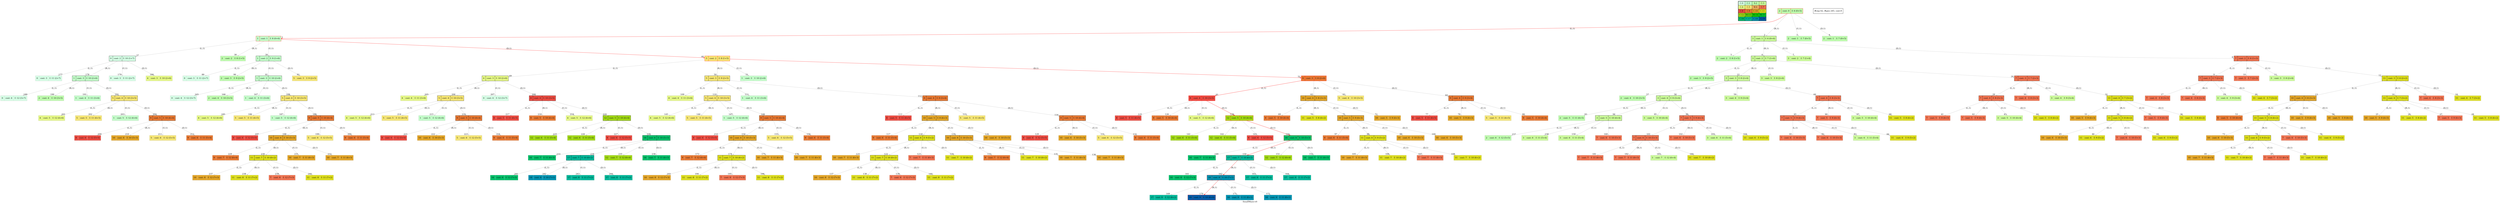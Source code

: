digraph SmallMaze { label="SmallMaze-v0" nodesep=1 ranksep="1.2" node [shape=record] edge [arrowsize=0.7] 
subgraph MAP {label=Map;map [shape=plaintext label=<<table border="1" cellpadding="5" cellspacing="0" cellborder="1"><tr><td bgcolor="0.39803922 0.15947579 0.99679532 1.        ">C:0</td><td bgcolor="0.35098039 0.23194764 0.99315867 1.        ">C:1</td><td bgcolor="0.29607843 0.31486959 0.98720184 1.        ">S:2</td><td bgcolor="0.24901961 0.38410575 0.98063477 1.        ">C:3</td></tr><tr><td bgcolor="0.19411765 0.46220388 0.97128103 1.        ">C:4</td><td bgcolor="0.14705882 0.52643216 0.96182564 1.        ">C:5</td><td bgcolor="0.09215686 0.59770746 0.94913494 1.        ">W:6</td><td bgcolor="0.0372549  0.66454018 0.93467977 1.        ">C:7</td></tr><tr><td bgcolor="0.00980392 0.71791192 0.92090552 1.        ">C:8</td><td bgcolor="0.06470588 0.77520398 0.9032472  1.        ">C:9</td><td bgcolor="0.11176471 0.81974048 0.88677369 1.        ">C:10</td><td bgcolor="0.16666667 0.8660254  0.8660254  1.        ">C:11</td></tr><tr><td bgcolor="0.21372549 0.9005867  0.84695821 1.        ">C:12</td><td bgcolor="0.26862745 0.93467977 0.82325295 1.        ">W:13</td><td bgcolor="0.32352941 0.96182564 0.79801723 1.        ">W:14</td><td bgcolor="0.37058824 0.97940977 0.77520398 1.        ">W:15</td></tr><tr><td bgcolor="0.4254902  0.99315867 0.74725253 1.        ">C:16</td><td bgcolor="0.47254902 0.99907048 0.72218645 1.        ">C:17</td><td bgcolor="0.52745098 0.99907048 0.69169844 1.        ">C:18</td><td bgcolor="0.5745098  0.99315867 0.66454018 1.        ">G:19</td></tr></table>>]} 
"0_2" [label="<f0>2 |<f1> cost: 0 |<f2> f: 6 (0+5)", style=filled color=grey fillcolor="0.29607843 0.31486959 0.98720184 1.        "];  
"0_2" [label="<f0>2 |<f1> cost: 0 |<f2> f: 6 (0+5)", style=filled color=black color=red fillcolor="0.29607843 0.31486959 0.98720184 1.        "];  "0_2.1-0" [label="<f0>1 |<f1> cost: 1 |<f2> f: 8 (0+6)", style=filled color=grey color=red fillcolor="0.35098039 0.23194764 0.99315867 1.        "];   "0_2" -> "0_2.1-0" [label="(L,1)" headlabel=" 1 " color=grey color=red ]; 
"0_2.3-1" [label="<f0>3 |<f1> cost: 1 |<f2> f: 6 (0+4)", style=filled color=grey fillcolor="0.24901961 0.38410575 0.98063477 1.        "];   "0_2" -> "0_2.3-1" [label="(R,1)" headlabel=" 2 " color=grey ]; 
"0_2.2-2" [label="<f0>2 |<f1> cost: 1 |<f2> f: 7 (0+5)", style=filled color=grey fillcolor="0.29607843 0.31486959 0.98720184 1.        "];   "0_2" -> "0_2.2-2" [label="(U,1)" headlabel=" 3 " color=grey ]; 
"0_2.2-3" [label="<f0>2 |<f1> cost: 1 |<f2> f: 7 (0+5)", style=filled color=grey fillcolor="0.29607843 0.31486959 0.98720184 1.        "];   "0_2" -> "0_2.2-3" [label="(D,1)" headlabel=" 4 " color=grey ]; 
"0_2.3-1" [label="<f0>3 |<f1> cost: 1 |<f2> f: 6 (0+4)", style=filled color=black fillcolor="0.24901961 0.38410575 0.98063477 1.        "];  "0_2.3.2-0" [label="<f0>2 |<f1> cost: 2 |<f2> f: 8 (1+5)", style=filled color=grey fillcolor="0.29607843 0.31486959 0.98720184 1.        "];   "0_2.3-1" -> "0_2.3.2-0" [label="(L,1)" headlabel=" 5 " color=grey ]; 
"0_2.3.3-1" [label="<f0>3 |<f1> cost: 2 |<f2> f: 7 (1+4)", style=filled color=grey fillcolor="0.24901961 0.38410575 0.98063477 1.        "];   "0_2.3-1" -> "0_2.3.3-1" [label="(R,1)" headlabel=" 6 " color=grey ]; 
"0_2.3.3-2" [label="<f0>3 |<f1> cost: 2 |<f2> f: 7 (1+4)", style=filled color=grey fillcolor="0.24901961 0.38410575 0.98063477 1.        "];   "0_2.3-1" -> "0_2.3.3-2" [label="(U,1)" headlabel=" 7 " color=grey ]; 
"0_2.3.7-3" [label="<f0>7 |<f1> cost: 2 |<f2> f: 6 (1+3)", style=filled color=grey fillcolor="0.0372549  0.66454018 0.93467977 1.        "];   "0_2.3-1" -> "0_2.3.7-3" [label="(D,1)" headlabel=" 8 " color=grey ]; 
"0_2.3.7-3" [label="<f0>7 |<f1> cost: 2 |<f2> f: 6 (1+3)", style=filled color=black fillcolor="0.0372549  0.66454018 0.93467977 1.        "];  "0_2.3.7.7-0" [label="<f0>7 |<f1> cost: 3 |<f2> f: 7 (2+3)", style=filled color=grey fillcolor="0.0372549  0.66454018 0.93467977 1.        "];   "0_2.3.7-3" -> "0_2.3.7.7-0" [label="(L,1)" headlabel=" 9 " color=grey ]; 
"0_2.3.7.7-1" [label="<f0>7 |<f1> cost: 3 |<f2> f: 7 (2+3)", style=filled color=grey fillcolor="0.0372549  0.66454018 0.93467977 1.        "];   "0_2.3.7-3" -> "0_2.3.7.7-1" [label="(R,1)" headlabel=" 10 " color=grey ]; 
"0_2.3.7.3-2" [label="<f0>3 |<f1> cost: 3 |<f2> f: 8 (2+4)", style=filled color=grey fillcolor="0.24901961 0.38410575 0.98063477 1.        "];   "0_2.3.7-3" -> "0_2.3.7.3-2" [label="(U,1)" headlabel=" 11 " color=grey ]; 
"0_2.3.7.11-3" [label="<f0>11 |<f1> cost: 3 |<f2> f: 6 (2+2)", style=filled color=grey fillcolor="0.16666667 0.8660254  0.8660254  1.        "];   "0_2.3.7-3" -> "0_2.3.7.11-3" [label="(D,1)" headlabel=" 12 " color=grey ]; 
"0_2.3.7.11-3" [label="<f0>11 |<f1> cost: 3 |<f2> f: 6 (2+2)", style=filled color=black fillcolor="0.16666667 0.8660254  0.8660254  1.        "];  "0_2.3.7.11.10-0" [label="<f0>10 |<f1> cost: 4 |<f2> f: 8 (3+3)", style=filled color=grey fillcolor="0.11176471 0.81974048 0.88677369 1.        "];   "0_2.3.7.11-3" -> "0_2.3.7.11.10-0" [label="(L,1)" headlabel=" 13 " color=grey ]; 
"0_2.3.7.11.11-1" [label="<f0>11 |<f1> cost: 4 |<f2> f: 7 (3+2)", style=filled color=grey fillcolor="0.16666667 0.8660254  0.8660254  1.        "];   "0_2.3.7.11-3" -> "0_2.3.7.11.11-1" [label="(R,1)" headlabel=" 14 " color=grey ]; 
"0_2.3.7.11.7-2" [label="<f0>7 |<f1> cost: 4 |<f2> f: 8 (3+3)", style=filled color=grey fillcolor="0.0372549  0.66454018 0.93467977 1.        "];   "0_2.3.7.11-3" -> "0_2.3.7.11.7-2" [label="(U,1)" headlabel=" 15 " color=grey ]; 
"0_2.3.7.11.11-3" [label="<f0>11 |<f1> cost: 4 |<f2> f: 7 (3+2)", style=filled color=grey fillcolor="0.16666667 0.8660254  0.8660254  1.        "];   "0_2.3.7.11-3" -> "0_2.3.7.11.11-3" [label="(D,1)" headlabel=" 16 " color=grey ]; 
"0_2.3.7.7-0" [label="<f0>7 |<f1> cost: 3 |<f2> f: 7 (2+3)", style=filled color=black fillcolor="0.0372549  0.66454018 0.93467977 1.        "];  "0_2.3.7.7.7-0" [label="<f0>7 |<f1> cost: 4 |<f2> f: 8 (3+3)", style=filled color=grey fillcolor="0.0372549  0.66454018 0.93467977 1.        "];   "0_2.3.7.7-0" -> "0_2.3.7.7.7-0" [label="(L,1)" headlabel=" 17 " color=grey ]; 
"0_2.3.7.7.7-1" [label="<f0>7 |<f1> cost: 4 |<f2> f: 8 (3+3)", style=filled color=grey fillcolor="0.0372549  0.66454018 0.93467977 1.        "];   "0_2.3.7.7-0" -> "0_2.3.7.7.7-1" [label="(R,1)" headlabel=" 18 " color=grey ]; 
"0_2.3.7.7.3-2" [label="<f0>3 |<f1> cost: 4 |<f2> f: 9 (3+4)", style=filled color=grey fillcolor="0.24901961 0.38410575 0.98063477 1.        "];   "0_2.3.7.7-0" -> "0_2.3.7.7.3-2" [label="(U,1)" headlabel=" 19 " color=grey ]; 
"0_2.3.7.7.11-3" [label="<f0>11 |<f1> cost: 4 |<f2> f: 7 (3+2)", style=filled color=grey fillcolor="0.16666667 0.8660254  0.8660254  1.        "];   "0_2.3.7.7-0" -> "0_2.3.7.7.11-3" [label="(D,1)" headlabel=" 20 " color=grey ]; 
"0_2.3.3-1" [label="<f0>3 |<f1> cost: 2 |<f2> f: 7 (1+4)", style=filled color=black fillcolor="0.24901961 0.38410575 0.98063477 1.        "];  "0_2.3.3.2-0" [label="<f0>2 |<f1> cost: 3 |<f2> f: 9 (2+5)", style=filled color=grey fillcolor="0.29607843 0.31486959 0.98720184 1.        "];   "0_2.3.3-1" -> "0_2.3.3.2-0" [label="(L,1)" headlabel=" 21 " color=grey ]; 
"0_2.3.3.3-1" [label="<f0>3 |<f1> cost: 3 |<f2> f: 8 (2+4)", style=filled color=grey fillcolor="0.24901961 0.38410575 0.98063477 1.        "];   "0_2.3.3-1" -> "0_2.3.3.3-1" [label="(R,1)" headlabel=" 22 " color=grey ]; 
"0_2.3.3.3-2" [label="<f0>3 |<f1> cost: 3 |<f2> f: 8 (2+4)", style=filled color=grey fillcolor="0.24901961 0.38410575 0.98063477 1.        "];   "0_2.3.3-1" -> "0_2.3.3.3-2" [label="(U,1)" headlabel=" 23 " color=grey ]; 
"0_2.3.3.7-3" [label="<f0>7 |<f1> cost: 3 |<f2> f: 7 (2+3)", style=filled color=grey fillcolor="0.0372549  0.66454018 0.93467977 1.        "];   "0_2.3.3-1" -> "0_2.3.3.7-3" [label="(D,1)" headlabel=" 24 " color=grey ]; 
"0_2.3.7.11.11-1" [label="<f0>11 |<f1> cost: 4 |<f2> f: 7 (3+2)", style=filled color=black fillcolor="0.16666667 0.8660254  0.8660254  1.        "];  "0_2.3.7.11.11.10-0" [label="<f0>10 |<f1> cost: 5 |<f2> f: 9 (4+3)", style=filled color=grey fillcolor="0.11176471 0.81974048 0.88677369 1.        "];   "0_2.3.7.11.11-1" -> "0_2.3.7.11.11.10-0" [label="(L,1)" headlabel=" 25 " color=grey ]; 
"0_2.3.7.11.11.11-1" [label="<f0>11 |<f1> cost: 5 |<f2> f: 8 (4+2)", style=filled color=grey fillcolor="0.16666667 0.8660254  0.8660254  1.        "];   "0_2.3.7.11.11-1" -> "0_2.3.7.11.11.11-1" [label="(R,1)" headlabel=" 26 " color=grey ]; 
"0_2.3.7.11.11.7-2" [label="<f0>7 |<f1> cost: 5 |<f2> f: 9 (4+3)", style=filled color=grey fillcolor="0.0372549  0.66454018 0.93467977 1.        "];   "0_2.3.7.11.11-1" -> "0_2.3.7.11.11.7-2" [label="(U,1)" headlabel=" 27 " color=grey ]; 
"0_2.3.7.11.11.11-3" [label="<f0>11 |<f1> cost: 5 |<f2> f: 8 (4+2)", style=filled color=grey fillcolor="0.16666667 0.8660254  0.8660254  1.        "];   "0_2.3.7.11.11-1" -> "0_2.3.7.11.11.11-3" [label="(D,1)" headlabel=" 28 " color=grey ]; 
"0_2.3.3.7-3" [label="<f0>7 |<f1> cost: 3 |<f2> f: 7 (2+3)", style=filled color=black fillcolor="0.0372549  0.66454018 0.93467977 1.        "];  "0_2.3.3.7.7-0" [label="<f0>7 |<f1> cost: 4 |<f2> f: 8 (3+3)", style=filled color=grey fillcolor="0.0372549  0.66454018 0.93467977 1.        "];   "0_2.3.3.7-3" -> "0_2.3.3.7.7-0" [label="(L,1)" headlabel=" 29 " color=grey ]; 
"0_2.3.3.7.7-1" [label="<f0>7 |<f1> cost: 4 |<f2> f: 8 (3+3)", style=filled color=grey fillcolor="0.0372549  0.66454018 0.93467977 1.        "];   "0_2.3.3.7-3" -> "0_2.3.3.7.7-1" [label="(R,1)" headlabel=" 30 " color=grey ]; 
"0_2.3.3.7.3-2" [label="<f0>3 |<f1> cost: 4 |<f2> f: 9 (3+4)", style=filled color=grey fillcolor="0.24901961 0.38410575 0.98063477 1.        "];   "0_2.3.3.7-3" -> "0_2.3.3.7.3-2" [label="(U,1)" headlabel=" 31 " color=grey ]; 
"0_2.3.3.7.11-3" [label="<f0>11 |<f1> cost: 4 |<f2> f: 7 (3+2)", style=filled color=grey fillcolor="0.16666667 0.8660254  0.8660254  1.        "];   "0_2.3.3.7-3" -> "0_2.3.3.7.11-3" [label="(D,1)" headlabel=" 32 " color=grey ]; 
"0_2.3.3.7.11-3" [label="<f0>11 |<f1> cost: 4 |<f2> f: 7 (3+2)", style=filled color=black fillcolor="0.16666667 0.8660254  0.8660254  1.        "];  "0_2.3.3.7.11.10-0" [label="<f0>10 |<f1> cost: 5 |<f2> f: 9 (4+3)", style=filled color=grey fillcolor="0.11176471 0.81974048 0.88677369 1.        "];   "0_2.3.3.7.11-3" -> "0_2.3.3.7.11.10-0" [label="(L,1)" headlabel=" 33 " color=grey ]; 
"0_2.3.3.7.11.11-1" [label="<f0>11 |<f1> cost: 5 |<f2> f: 8 (4+2)", style=filled color=grey fillcolor="0.16666667 0.8660254  0.8660254  1.        "];   "0_2.3.3.7.11-3" -> "0_2.3.3.7.11.11-1" [label="(R,1)" headlabel=" 34 " color=grey ]; 
"0_2.3.3.7.11.7-2" [label="<f0>7 |<f1> cost: 5 |<f2> f: 9 (4+3)", style=filled color=grey fillcolor="0.0372549  0.66454018 0.93467977 1.        "];   "0_2.3.3.7.11-3" -> "0_2.3.3.7.11.7-2" [label="(U,1)" headlabel=" 35 " color=grey ]; 
"0_2.3.3.7.11.11-3" [label="<f0>11 |<f1> cost: 5 |<f2> f: 8 (4+2)", style=filled color=grey fillcolor="0.16666667 0.8660254  0.8660254  1.        "];   "0_2.3.3.7.11-3" -> "0_2.3.3.7.11.11-3" [label="(D,1)" headlabel=" 36 " color=grey ]; 
"0_2.1-0" [label="<f0>1 |<f1> cost: 1 |<f2> f: 8 (0+6)", style=filled color=black color=red fillcolor="0.35098039 0.23194764 0.99315867 1.        "];  "0_2.1.0-0" [label="<f0>0 |<f1> cost: 2 |<f2> f: 10 (1+7)", style=filled color=grey fillcolor="0.39803922 0.15947579 0.99679532 1.        "];   "0_2.1-0" -> "0_2.1.0-0" [label="(L,1)" headlabel=" 37 " color=grey ]; 
"0_2.1.2-1" [label="<f0>2 |<f1> cost: 2 |<f2> f: 8 (1+5)", style=filled color=grey fillcolor="0.29607843 0.31486959 0.98720184 1.        "];   "0_2.1-0" -> "0_2.1.2-1" [label="(R,1)" headlabel=" 38 " color=grey ]; 
"0_2.1.1-2" [label="<f0>1 |<f1> cost: 2 |<f2> f: 9 (1+6)", style=filled color=grey fillcolor="0.35098039 0.23194764 0.99315867 1.        "];   "0_2.1-0" -> "0_2.1.1-2" [label="(U,1)" headlabel=" 39 " color=grey ]; 
"0_2.1.5-3" [label="<f0>5 |<f1> cost: 2 |<f2> f: 8 (1+5)", style=filled color=grey color=red fillcolor="0.14705882 0.52643216 0.96182564 1.        "];   "0_2.1-0" -> "0_2.1.5-3" [label="(D,1)" headlabel=" 40 " color=grey color=red ]; 
"0_2.3.3.7.7-0" [label="<f0>7 |<f1> cost: 4 |<f2> f: 8 (3+3)", style=filled color=black fillcolor="0.0372549  0.66454018 0.93467977 1.        "];  "0_2.3.3.7.7.7-0" [label="<f0>7 |<f1> cost: 5 |<f2> f: 9 (4+3)", style=filled color=grey fillcolor="0.0372549  0.66454018 0.93467977 1.        "];   "0_2.3.3.7.7-0" -> "0_2.3.3.7.7.7-0" [label="(L,1)" headlabel=" 41 " color=grey ]; 
"0_2.3.3.7.7.7-1" [label="<f0>7 |<f1> cost: 5 |<f2> f: 9 (4+3)", style=filled color=grey fillcolor="0.0372549  0.66454018 0.93467977 1.        "];   "0_2.3.3.7.7-0" -> "0_2.3.3.7.7.7-1" [label="(R,1)" headlabel=" 42 " color=grey ]; 
"0_2.3.3.7.7.3-2" [label="<f0>3 |<f1> cost: 5 |<f2> f: 10 (4+4)", style=filled color=grey fillcolor="0.24901961 0.38410575 0.98063477 1.        "];   "0_2.3.3.7.7-0" -> "0_2.3.3.7.7.3-2" [label="(U,1)" headlabel=" 43 " color=grey ]; 
"0_2.3.3.7.7.11-3" [label="<f0>11 |<f1> cost: 5 |<f2> f: 8 (4+2)", style=filled color=grey fillcolor="0.16666667 0.8660254  0.8660254  1.        "];   "0_2.3.3.7.7-0" -> "0_2.3.3.7.7.11-3" [label="(D,1)" headlabel=" 44 " color=grey ]; 
"0_2.3.3.7.11.11-1" [label="<f0>11 |<f1> cost: 5 |<f2> f: 8 (4+2)", style=filled color=black fillcolor="0.16666667 0.8660254  0.8660254  1.        "];  "0_2.3.3.7.11.11.10-0" [label="<f0>10 |<f1> cost: 6 |<f2> f: 10 (5+3)", style=filled color=grey fillcolor="0.11176471 0.81974048 0.88677369 1.        "];   "0_2.3.3.7.11.11-1" -> "0_2.3.3.7.11.11.10-0" [label="(L,1)" headlabel=" 45 " color=grey ]; 
"0_2.3.3.7.11.11.11-1" [label="<f0>11 |<f1> cost: 6 |<f2> f: 9 (5+2)", style=filled color=grey fillcolor="0.16666667 0.8660254  0.8660254  1.        "];   "0_2.3.3.7.11.11-1" -> "0_2.3.3.7.11.11.11-1" [label="(R,1)" headlabel=" 46 " color=grey ]; 
"0_2.3.3.7.11.11.7-2" [label="<f0>7 |<f1> cost: 6 |<f2> f: 10 (5+3)", style=filled color=grey fillcolor="0.0372549  0.66454018 0.93467977 1.        "];   "0_2.3.3.7.11.11-1" -> "0_2.3.3.7.11.11.7-2" [label="(U,1)" headlabel=" 47 " color=grey ]; 
"0_2.3.3.7.11.11.11-3" [label="<f0>11 |<f1> cost: 6 |<f2> f: 9 (5+2)", style=filled color=grey fillcolor="0.16666667 0.8660254  0.8660254  1.        "];   "0_2.3.3.7.11.11-1" -> "0_2.3.3.7.11.11.11-3" [label="(D,1)" headlabel=" 48 " color=grey ]; 
"0_2.1.5-3" [label="<f0>5 |<f1> cost: 2 |<f2> f: 8 (1+5)", style=filled color=black color=red fillcolor="0.14705882 0.52643216 0.96182564 1.        "];  "0_2.1.5.4-0" [label="<f0>4 |<f1> cost: 3 |<f2> f: 10 (2+6)", style=filled color=grey fillcolor="0.19411765 0.46220388 0.97128103 1.        "];   "0_2.1.5-3" -> "0_2.1.5.4-0" [label="(L,1)" headlabel=" 49 " color=grey ]; 
"0_2.1.5.5-1" [label="<f0>5 |<f1> cost: 3 |<f2> f: 9 (2+5)", style=filled color=grey fillcolor="0.14705882 0.52643216 0.96182564 1.        "];   "0_2.1.5-3" -> "0_2.1.5.5-1" [label="(R,1)" headlabel=" 50 " color=grey ]; 
"0_2.1.5.1-2" [label="<f0>1 |<f1> cost: 3 |<f2> f: 10 (2+6)", style=filled color=grey fillcolor="0.35098039 0.23194764 0.99315867 1.        "];   "0_2.1.5-3" -> "0_2.1.5.1-2" [label="(U,1)" headlabel=" 51 " color=grey ]; 
"0_2.1.5.9-3" [label="<f0>9 |<f1> cost: 3 |<f2> f: 8 (2+4)", style=filled color=grey color=red fillcolor="0.06470588 0.77520398 0.9032472  1.        "];   "0_2.1.5-3" -> "0_2.1.5.9-3" [label="(D,1)" headlabel=" 52 " color=grey color=red ]; 
"0_2.3.7.11.10-0" [label="<f0>10 |<f1> cost: 4 |<f2> f: 8 (3+3)", style=filled color=black fillcolor="0.11176471 0.81974048 0.88677369 1.        "];  "0_2.3.7.11.10.9-0" [label="<f0>9 |<f1> cost: 5 |<f2> f: 10 (4+4)", style=filled color=grey fillcolor="0.06470588 0.77520398 0.9032472  1.        "];   "0_2.3.7.11.10-0" -> "0_2.3.7.11.10.9-0" [label="(L,1)" headlabel=" 53 " color=grey ]; 
"0_2.3.7.11.10.11-1" [label="<f0>11 |<f1> cost: 5 |<f2> f: 8 (4+2)", style=filled color=grey fillcolor="0.16666667 0.8660254  0.8660254  1.        "];   "0_2.3.7.11.10-0" -> "0_2.3.7.11.10.11-1" [label="(R,1)" headlabel=" 54 " color=grey ]; 
"0_2.3.7.11.10.10-2" [label="<f0>10 |<f1> cost: 5 |<f2> f: 9 (4+3)", style=filled color=grey fillcolor="0.11176471 0.81974048 0.88677369 1.        "];   "0_2.3.7.11.10-0" -> "0_2.3.7.11.10.10-2" [label="(U,1)" headlabel=" 55 " color=grey ]; 
"0_2.3.7.11.10.10-3" [label="<f0>10 |<f1> cost: 5 |<f2> f: 9 (4+3)", style=filled color=grey fillcolor="0.11176471 0.81974048 0.88677369 1.        "];   "0_2.3.7.11.10-0" -> "0_2.3.7.11.10.10-3" [label="(D,1)" headlabel=" 56 " color=grey ]; 
"0_2.3.3.3-1" [label="<f0>3 |<f1> cost: 3 |<f2> f: 8 (2+4)", style=filled color=black fillcolor="0.24901961 0.38410575 0.98063477 1.        "];  "0_2.3.3.3.2-0" [label="<f0>2 |<f1> cost: 4 |<f2> f: 10 (3+5)", style=filled color=grey fillcolor="0.29607843 0.31486959 0.98720184 1.        "];   "0_2.3.3.3-1" -> "0_2.3.3.3.2-0" [label="(L,1)" headlabel=" 57 " color=grey ]; 
"0_2.3.3.3.3-1" [label="<f0>3 |<f1> cost: 4 |<f2> f: 9 (3+4)", style=filled color=grey fillcolor="0.24901961 0.38410575 0.98063477 1.        "];   "0_2.3.3.3-1" -> "0_2.3.3.3.3-1" [label="(R,1)" headlabel=" 58 " color=grey ]; 
"0_2.3.3.3.3-2" [label="<f0>3 |<f1> cost: 4 |<f2> f: 9 (3+4)", style=filled color=grey fillcolor="0.24901961 0.38410575 0.98063477 1.        "];   "0_2.3.3.3-1" -> "0_2.3.3.3.3-2" [label="(U,1)" headlabel=" 59 " color=grey ]; 
"0_2.3.3.3.7-3" [label="<f0>7 |<f1> cost: 4 |<f2> f: 8 (3+3)", style=filled color=grey fillcolor="0.0372549  0.66454018 0.93467977 1.        "];   "0_2.3.3.3-1" -> "0_2.3.3.3.7-3" [label="(D,1)" headlabel=" 60 " color=grey ]; 
"0_2.1.5.9-3" [label="<f0>9 |<f1> cost: 3 |<f2> f: 8 (2+4)", style=filled color=black color=red fillcolor="0.06470588 0.77520398 0.9032472  1.        "];  "0_2.1.5.9.8-0" [label="<f0>8 |<f1> cost: 4 |<f2> f: 10 (3+5)", style=filled color=grey color=red fillcolor="0.00980392 0.71791192 0.92090552 1.        "];   "0_2.1.5.9-3" -> "0_2.1.5.9.8-0" [label="(L,1)" headlabel=" 61 " color=grey color=red ]; 
"0_2.1.5.9.10-1" [label="<f0>10 |<f1> cost: 4 |<f2> f: 8 (3+3)", style=filled color=grey fillcolor="0.11176471 0.81974048 0.88677369 1.        "];   "0_2.1.5.9-3" -> "0_2.1.5.9.10-1" [label="(R,1)" headlabel=" 62 " color=grey ]; 
"0_2.1.5.9.5-2" [label="<f0>5 |<f1> cost: 4 |<f2> f: 10 (3+5)", style=filled color=grey fillcolor="0.14705882 0.52643216 0.96182564 1.        "];   "0_2.1.5.9-3" -> "0_2.1.5.9.5-2" [label="(U,1)" headlabel=" 63 " color=grey ]; 
"0_2.1.5.9.9-3" [label="<f0>9 |<f1> cost: 4 |<f2> f: 9 (3+4)", style=filled color=grey fillcolor="0.06470588 0.77520398 0.9032472  1.        "];   "0_2.1.5.9-3" -> "0_2.1.5.9.9-3" [label="(D,1)" headlabel=" 64 " color=grey ]; 
"0_2.3.3.3.7-3" [label="<f0>7 |<f1> cost: 4 |<f2> f: 8 (3+3)", style=filled color=black fillcolor="0.0372549  0.66454018 0.93467977 1.        "];  "0_2.3.3.3.7.7-0" [label="<f0>7 |<f1> cost: 5 |<f2> f: 9 (4+3)", style=filled color=grey fillcolor="0.0372549  0.66454018 0.93467977 1.        "];   "0_2.3.3.3.7-3" -> "0_2.3.3.3.7.7-0" [label="(L,1)" headlabel=" 65 " color=grey ]; 
"0_2.3.3.3.7.7-1" [label="<f0>7 |<f1> cost: 5 |<f2> f: 9 (4+3)", style=filled color=grey fillcolor="0.0372549  0.66454018 0.93467977 1.        "];   "0_2.3.3.3.7-3" -> "0_2.3.3.3.7.7-1" [label="(R,1)" headlabel=" 66 " color=grey ]; 
"0_2.3.3.3.7.3-2" [label="<f0>3 |<f1> cost: 5 |<f2> f: 10 (4+4)", style=filled color=grey fillcolor="0.24901961 0.38410575 0.98063477 1.        "];   "0_2.3.3.3.7-3" -> "0_2.3.3.3.7.3-2" [label="(U,1)" headlabel=" 67 " color=grey ]; 
"0_2.3.3.3.7.11-3" [label="<f0>11 |<f1> cost: 5 |<f2> f: 8 (4+2)", style=filled color=grey fillcolor="0.16666667 0.8660254  0.8660254  1.        "];   "0_2.3.3.3.7-3" -> "0_2.3.3.3.7.11-3" [label="(D,1)" headlabel=" 68 " color=grey ]; 
"0_2.1.5.9.10-1" [label="<f0>10 |<f1> cost: 4 |<f2> f: 8 (3+3)", style=filled color=black fillcolor="0.11176471 0.81974048 0.88677369 1.        "];  "0_2.1.5.9.10.9-0" [label="<f0>9 |<f1> cost: 5 |<f2> f: 10 (4+4)", style=filled color=grey fillcolor="0.06470588 0.77520398 0.9032472  1.        "];   "0_2.1.5.9.10-1" -> "0_2.1.5.9.10.9-0" [label="(L,1)" headlabel=" 69 " color=grey ]; 
"0_2.1.5.9.10.11-1" [label="<f0>11 |<f1> cost: 5 |<f2> f: 8 (4+2)", style=filled color=grey fillcolor="0.16666667 0.8660254  0.8660254  1.        "];   "0_2.1.5.9.10-1" -> "0_2.1.5.9.10.11-1" [label="(R,1)" headlabel=" 70 " color=grey ]; 
"0_2.1.5.9.10.10-2" [label="<f0>10 |<f1> cost: 5 |<f2> f: 9 (4+3)", style=filled color=grey fillcolor="0.11176471 0.81974048 0.88677369 1.        "];   "0_2.1.5.9.10-1" -> "0_2.1.5.9.10.10-2" [label="(U,1)" headlabel=" 71 " color=grey ]; 
"0_2.1.5.9.10.10-3" [label="<f0>10 |<f1> cost: 5 |<f2> f: 9 (4+3)", style=filled color=grey fillcolor="0.11176471 0.81974048 0.88677369 1.        "];   "0_2.1.5.9.10-1" -> "0_2.1.5.9.10.10-3" [label="(D,1)" headlabel=" 72 " color=grey ]; 
"0_2.3.7.11.10.11-1" [label="<f0>11 |<f1> cost: 5 |<f2> f: 8 (4+2)", style=filled color=black fillcolor="0.16666667 0.8660254  0.8660254  1.        "];  "0_2.3.7.11.10.11.10-0" [label="<f0>10 |<f1> cost: 6 |<f2> f: 10 (5+3)", style=filled color=grey fillcolor="0.11176471 0.81974048 0.88677369 1.        "];   "0_2.3.7.11.10.11-1" -> "0_2.3.7.11.10.11.10-0" [label="(L,1)" headlabel=" 73 " color=grey ]; 
"0_2.3.7.11.10.11.11-1" [label="<f0>11 |<f1> cost: 6 |<f2> f: 9 (5+2)", style=filled color=grey fillcolor="0.16666667 0.8660254  0.8660254  1.        "];   "0_2.3.7.11.10.11-1" -> "0_2.3.7.11.10.11.11-1" [label="(R,1)" headlabel=" 74 " color=grey ]; 
"0_2.3.7.11.10.11.7-2" [label="<f0>7 |<f1> cost: 6 |<f2> f: 10 (5+3)", style=filled color=grey fillcolor="0.0372549  0.66454018 0.93467977 1.        "];   "0_2.3.7.11.10.11-1" -> "0_2.3.7.11.10.11.7-2" [label="(U,1)" headlabel=" 75 " color=grey ]; 
"0_2.3.7.11.10.11.11-3" [label="<f0>11 |<f1> cost: 6 |<f2> f: 9 (5+2)", style=filled color=grey fillcolor="0.16666667 0.8660254  0.8660254  1.        "];   "0_2.3.7.11.10.11-1" -> "0_2.3.7.11.10.11.11-3" [label="(D,1)" headlabel=" 76 " color=grey ]; 
"0_2.1.5.9.9-3" [label="<f0>9 |<f1> cost: 4 |<f2> f: 9 (3+4)", style=filled color=black fillcolor="0.06470588 0.77520398 0.9032472  1.        "];  "0_2.1.5.9.9.8-0" [label="<f0>8 |<f1> cost: 5 |<f2> f: 11 (4+5)", style=filled color=grey fillcolor="0.00980392 0.71791192 0.92090552 1.        "];   "0_2.1.5.9.9-3" -> "0_2.1.5.9.9.8-0" [label="(L,1)" headlabel=" 77 " color=grey ]; 
"0_2.1.5.9.9.10-1" [label="<f0>10 |<f1> cost: 5 |<f2> f: 9 (4+3)", style=filled color=grey fillcolor="0.11176471 0.81974048 0.88677369 1.        "];   "0_2.1.5.9.9-3" -> "0_2.1.5.9.9.10-1" [label="(R,1)" headlabel=" 78 " color=grey ]; 
"0_2.1.5.9.9.5-2" [label="<f0>5 |<f1> cost: 5 |<f2> f: 11 (4+5)", style=filled color=grey fillcolor="0.14705882 0.52643216 0.96182564 1.        "];   "0_2.1.5.9.9-3" -> "0_2.1.5.9.9.5-2" [label="(U,1)" headlabel=" 79 " color=grey ]; 
"0_2.1.5.9.9.9-3" [label="<f0>9 |<f1> cost: 5 |<f2> f: 10 (4+4)", style=filled color=grey fillcolor="0.06470588 0.77520398 0.9032472  1.        "];   "0_2.1.5.9.9-3" -> "0_2.1.5.9.9.9-3" [label="(D,1)" headlabel=" 80 " color=grey ]; 
"0_2.3.3.3.7.7-0" [label="<f0>7 |<f1> cost: 5 |<f2> f: 9 (4+3)", style=filled color=black fillcolor="0.0372549  0.66454018 0.93467977 1.        "];  "0_2.3.3.3.7.7.7-0" [label="<f0>7 |<f1> cost: 6 |<f2> f: 10 (5+3)", style=filled color=grey fillcolor="0.0372549  0.66454018 0.93467977 1.        "];   "0_2.3.3.3.7.7-0" -> "0_2.3.3.3.7.7.7-0" [label="(L,1)" headlabel=" 81 " color=grey ]; 
"0_2.3.3.3.7.7.7-1" [label="<f0>7 |<f1> cost: 6 |<f2> f: 10 (5+3)", style=filled color=grey fillcolor="0.0372549  0.66454018 0.93467977 1.        "];   "0_2.3.3.3.7.7-0" -> "0_2.3.3.3.7.7.7-1" [label="(R,1)" headlabel=" 82 " color=grey ]; 
"0_2.3.3.3.7.7.3-2" [label="<f0>3 |<f1> cost: 6 |<f2> f: 11 (5+4)", style=filled color=grey fillcolor="0.24901961 0.38410575 0.98063477 1.        "];   "0_2.3.3.3.7.7-0" -> "0_2.3.3.3.7.7.3-2" [label="(U,1)" headlabel=" 83 " color=grey ]; 
"0_2.3.3.3.7.7.11-3" [label="<f0>11 |<f1> cost: 6 |<f2> f: 9 (5+2)", style=filled color=grey fillcolor="0.16666667 0.8660254  0.8660254  1.        "];   "0_2.3.3.3.7.7-0" -> "0_2.3.3.3.7.7.11-3" [label="(D,1)" headlabel=" 84 " color=grey ]; 
"0_2.3.7.11.10.11.11-1" [label="<f0>11 |<f1> cost: 6 |<f2> f: 9 (5+2)", style=filled color=black fillcolor="0.16666667 0.8660254  0.8660254  1.        "];  "0_2.3.7.11.10.11.11.10-0" [label="<f0>10 |<f1> cost: 7 |<f2> f: 11 (6+3)", style=filled color=grey fillcolor="0.11176471 0.81974048 0.88677369 1.        "];   "0_2.3.7.11.10.11.11-1" -> "0_2.3.7.11.10.11.11.10-0" [label="(L,1)" headlabel=" 85 " color=grey ]; 
"0_2.3.7.11.10.11.11.11-1" [label="<f0>11 |<f1> cost: 7 |<f2> f: 10 (6+2)", style=filled color=grey fillcolor="0.16666667 0.8660254  0.8660254  1.        "];   "0_2.3.7.11.10.11.11-1" -> "0_2.3.7.11.10.11.11.11-1" [label="(R,1)" headlabel=" 86 " color=grey ]; 
"0_2.3.7.11.10.11.11.7-2" [label="<f0>7 |<f1> cost: 7 |<f2> f: 11 (6+3)", style=filled color=grey fillcolor="0.0372549  0.66454018 0.93467977 1.        "];   "0_2.3.7.11.10.11.11-1" -> "0_2.3.7.11.10.11.11.7-2" [label="(U,1)" headlabel=" 87 " color=grey ]; 
"0_2.3.7.11.10.11.11.11-3" [label="<f0>11 |<f1> cost: 7 |<f2> f: 10 (6+2)", style=filled color=grey fillcolor="0.16666667 0.8660254  0.8660254  1.        "];   "0_2.3.7.11.10.11.11-1" -> "0_2.3.7.11.10.11.11.11-3" [label="(D,1)" headlabel=" 88 " color=grey ]; 
"0_2.1.1-2" [label="<f0>1 |<f1> cost: 2 |<f2> f: 9 (1+6)", style=filled color=black fillcolor="0.35098039 0.23194764 0.99315867 1.        "];  "0_2.1.1.0-0" [label="<f0>0 |<f1> cost: 3 |<f2> f: 11 (2+7)", style=filled color=grey fillcolor="0.39803922 0.15947579 0.99679532 1.        "];   "0_2.1.1-2" -> "0_2.1.1.0-0" [label="(L,1)" headlabel=" 89 " color=grey ]; 
"0_2.1.1.2-1" [label="<f0>2 |<f1> cost: 3 |<f2> f: 9 (2+5)", style=filled color=grey fillcolor="0.29607843 0.31486959 0.98720184 1.        "];   "0_2.1.1-2" -> "0_2.1.1.2-1" [label="(R,1)" headlabel=" 90 " color=grey ]; 
"0_2.1.1.1-2" [label="<f0>1 |<f1> cost: 3 |<f2> f: 10 (2+6)", style=filled color=grey fillcolor="0.35098039 0.23194764 0.99315867 1.        "];   "0_2.1.1-2" -> "0_2.1.1.1-2" [label="(U,1)" headlabel=" 91 " color=grey ]; 
"0_2.1.1.5-3" [label="<f0>5 |<f1> cost: 3 |<f2> f: 9 (2+5)", style=filled color=grey fillcolor="0.14705882 0.52643216 0.96182564 1.        "];   "0_2.1.1-2" -> "0_2.1.1.5-3" [label="(D,1)" headlabel=" 92 " color=grey ]; 
"0_2.3.3.3.3-1" [label="<f0>3 |<f1> cost: 4 |<f2> f: 9 (3+4)", style=filled color=black fillcolor="0.24901961 0.38410575 0.98063477 1.        "];  "0_2.3.3.3.3.2-0" [label="<f0>2 |<f1> cost: 5 |<f2> f: 11 (4+5)", style=filled color=grey fillcolor="0.29607843 0.31486959 0.98720184 1.        "];   "0_2.3.3.3.3-1" -> "0_2.3.3.3.3.2-0" [label="(L,1)" headlabel=" 93 " color=grey ]; 
"0_2.3.3.3.3.3-1" [label="<f0>3 |<f1> cost: 5 |<f2> f: 10 (4+4)", style=filled color=grey fillcolor="0.24901961 0.38410575 0.98063477 1.        "];   "0_2.3.3.3.3-1" -> "0_2.3.3.3.3.3-1" [label="(R,1)" headlabel=" 94 " color=grey ]; 
"0_2.3.3.3.3.3-2" [label="<f0>3 |<f1> cost: 5 |<f2> f: 10 (4+4)", style=filled color=grey fillcolor="0.24901961 0.38410575 0.98063477 1.        "];   "0_2.3.3.3.3-1" -> "0_2.3.3.3.3.3-2" [label="(U,1)" headlabel=" 95 " color=grey ]; 
"0_2.3.3.3.3.7-3" [label="<f0>7 |<f1> cost: 5 |<f2> f: 9 (4+3)", style=filled color=grey fillcolor="0.0372549  0.66454018 0.93467977 1.        "];   "0_2.3.3.3.3-1" -> "0_2.3.3.3.3.7-3" [label="(D,1)" headlabel=" 96 " color=grey ]; 
"0_2.1.5.9.10.10-2" [label="<f0>10 |<f1> cost: 5 |<f2> f: 9 (4+3)", style=filled color=black fillcolor="0.11176471 0.81974048 0.88677369 1.        "];  "0_2.1.5.9.10.10.9-0" [label="<f0>9 |<f1> cost: 6 |<f2> f: 11 (5+4)", style=filled color=grey fillcolor="0.06470588 0.77520398 0.9032472  1.        "];   "0_2.1.5.9.10.10-2" -> "0_2.1.5.9.10.10.9-0" [label="(L,1)" headlabel=" 97 " color=grey ]; 
"0_2.1.5.9.10.10.11-1" [label="<f0>11 |<f1> cost: 6 |<f2> f: 9 (5+2)", style=filled color=grey fillcolor="0.16666667 0.8660254  0.8660254  1.        "];   "0_2.1.5.9.10.10-2" -> "0_2.1.5.9.10.10.11-1" [label="(R,1)" headlabel=" 98 " color=grey ]; 
"0_2.1.5.9.10.10.10-2" [label="<f0>10 |<f1> cost: 6 |<f2> f: 10 (5+3)", style=filled color=grey fillcolor="0.11176471 0.81974048 0.88677369 1.        "];   "0_2.1.5.9.10.10-2" -> "0_2.1.5.9.10.10.10-2" [label="(U,1)" headlabel=" 99 " color=grey ]; 
"0_2.1.5.9.10.10.10-3" [label="<f0>10 |<f1> cost: 6 |<f2> f: 10 (5+3)", style=filled color=grey fillcolor="0.11176471 0.81974048 0.88677369 1.        "];   "0_2.1.5.9.10.10-2" -> "0_2.1.5.9.10.10.10-3" [label="(D,1)" headlabel=" 100 " color=grey ]; 
"0_2.3.3.3.3.7-3" [label="<f0>7 |<f1> cost: 5 |<f2> f: 9 (4+3)", style=filled color=black fillcolor="0.0372549  0.66454018 0.93467977 1.        "];  "0_2.3.3.3.3.7.7-0" [label="<f0>7 |<f1> cost: 6 |<f2> f: 10 (5+3)", style=filled color=grey fillcolor="0.0372549  0.66454018 0.93467977 1.        "];   "0_2.3.3.3.3.7-3" -> "0_2.3.3.3.3.7.7-0" [label="(L,1)" headlabel=" 101 " color=grey ]; 
"0_2.3.3.3.3.7.7-1" [label="<f0>7 |<f1> cost: 6 |<f2> f: 10 (5+3)", style=filled color=grey fillcolor="0.0372549  0.66454018 0.93467977 1.        "];   "0_2.3.3.3.3.7-3" -> "0_2.3.3.3.3.7.7-1" [label="(R,1)" headlabel=" 102 " color=grey ]; 
"0_2.3.3.3.3.7.3-2" [label="<f0>3 |<f1> cost: 6 |<f2> f: 11 (5+4)", style=filled color=grey fillcolor="0.24901961 0.38410575 0.98063477 1.        "];   "0_2.3.3.3.3.7-3" -> "0_2.3.3.3.3.7.3-2" [label="(U,1)" headlabel=" 103 " color=grey ]; 
"0_2.3.3.3.3.7.11-3" [label="<f0>11 |<f1> cost: 6 |<f2> f: 9 (5+2)", style=filled color=grey fillcolor="0.16666667 0.8660254  0.8660254  1.        "];   "0_2.3.3.3.3.7-3" -> "0_2.3.3.3.3.7.11-3" [label="(D,1)" headlabel=" 104 " color=grey ]; 
"0_2.1.5.9.10.10.11-1" [label="<f0>11 |<f1> cost: 6 |<f2> f: 9 (5+2)", style=filled color=black fillcolor="0.16666667 0.8660254  0.8660254  1.        "];  "0_2.1.5.9.10.10.11.10-0" [label="<f0>10 |<f1> cost: 7 |<f2> f: 11 (6+3)", style=filled color=grey fillcolor="0.11176471 0.81974048 0.88677369 1.        "];   "0_2.1.5.9.10.10.11-1" -> "0_2.1.5.9.10.10.11.10-0" [label="(L,1)" headlabel=" 105 " color=grey ]; 
"0_2.1.5.9.10.10.11.11-1" [label="<f0>11 |<f1> cost: 7 |<f2> f: 10 (6+2)", style=filled color=grey fillcolor="0.16666667 0.8660254  0.8660254  1.        "];   "0_2.1.5.9.10.10.11-1" -> "0_2.1.5.9.10.10.11.11-1" [label="(R,1)" headlabel=" 106 " color=grey ]; 
"0_2.1.5.9.10.10.11.7-2" [label="<f0>7 |<f1> cost: 7 |<f2> f: 11 (6+3)", style=filled color=grey fillcolor="0.0372549  0.66454018 0.93467977 1.        "];   "0_2.1.5.9.10.10.11-1" -> "0_2.1.5.9.10.10.11.7-2" [label="(U,1)" headlabel=" 107 " color=grey ]; 
"0_2.1.5.9.10.10.11.11-3" [label="<f0>11 |<f1> cost: 7 |<f2> f: 10 (6+2)", style=filled color=grey fillcolor="0.16666667 0.8660254  0.8660254  1.        "];   "0_2.1.5.9.10.10.11-1" -> "0_2.1.5.9.10.10.11.11-3" [label="(D,1)" headlabel=" 108 " color=grey ]; 
"0_2.1.5.5-1" [label="<f0>5 |<f1> cost: 3 |<f2> f: 9 (2+5)", style=filled color=black fillcolor="0.14705882 0.52643216 0.96182564 1.        "];  "0_2.1.5.5.4-0" [label="<f0>4 |<f1> cost: 4 |<f2> f: 11 (3+6)", style=filled color=grey fillcolor="0.19411765 0.46220388 0.97128103 1.        "];   "0_2.1.5.5-1" -> "0_2.1.5.5.4-0" [label="(L,1)" headlabel=" 109 " color=grey ]; 
"0_2.1.5.5.5-1" [label="<f0>5 |<f1> cost: 4 |<f2> f: 10 (3+5)", style=filled color=grey fillcolor="0.14705882 0.52643216 0.96182564 1.        "];   "0_2.1.5.5-1" -> "0_2.1.5.5.5-1" [label="(R,1)" headlabel=" 110 " color=grey ]; 
"0_2.1.5.5.1-2" [label="<f0>1 |<f1> cost: 4 |<f2> f: 11 (3+6)", style=filled color=grey fillcolor="0.35098039 0.23194764 0.99315867 1.        "];   "0_2.1.5.5-1" -> "0_2.1.5.5.1-2" [label="(U,1)" headlabel=" 111 " color=grey ]; 
"0_2.1.5.5.9-3" [label="<f0>9 |<f1> cost: 4 |<f2> f: 9 (3+4)", style=filled color=grey fillcolor="0.06470588 0.77520398 0.9032472  1.        "];   "0_2.1.5.5-1" -> "0_2.1.5.5.9-3" [label="(D,1)" headlabel=" 112 " color=grey ]; 
"0_2.1.5.5.9-3" [label="<f0>9 |<f1> cost: 4 |<f2> f: 9 (3+4)", style=filled color=black fillcolor="0.06470588 0.77520398 0.9032472  1.        "];  "0_2.1.5.5.9.8-0" [label="<f0>8 |<f1> cost: 5 |<f2> f: 11 (4+5)", style=filled color=grey fillcolor="0.00980392 0.71791192 0.92090552 1.        "];   "0_2.1.5.5.9-3" -> "0_2.1.5.5.9.8-0" [label="(L,1)" headlabel=" 113 " color=grey ]; 
"0_2.1.5.5.9.10-1" [label="<f0>10 |<f1> cost: 5 |<f2> f: 9 (4+3)", style=filled color=grey fillcolor="0.11176471 0.81974048 0.88677369 1.        "];   "0_2.1.5.5.9-3" -> "0_2.1.5.5.9.10-1" [label="(R,1)" headlabel=" 114 " color=grey ]; 
"0_2.1.5.5.9.5-2" [label="<f0>5 |<f1> cost: 5 |<f2> f: 11 (4+5)", style=filled color=grey fillcolor="0.14705882 0.52643216 0.96182564 1.        "];   "0_2.1.5.5.9-3" -> "0_2.1.5.5.9.5-2" [label="(U,1)" headlabel=" 115 " color=grey ]; 
"0_2.1.5.5.9.9-3" [label="<f0>9 |<f1> cost: 5 |<f2> f: 10 (4+4)", style=filled color=grey fillcolor="0.06470588 0.77520398 0.9032472  1.        "];   "0_2.1.5.5.9-3" -> "0_2.1.5.5.9.9-3" [label="(D,1)" headlabel=" 116 " color=grey ]; 
"0_2.1.5.5.9.10-1" [label="<f0>10 |<f1> cost: 5 |<f2> f: 9 (4+3)", style=filled color=black fillcolor="0.11176471 0.81974048 0.88677369 1.        "];  "0_2.1.5.5.9.10.9-0" [label="<f0>9 |<f1> cost: 6 |<f2> f: 11 (5+4)", style=filled color=grey fillcolor="0.06470588 0.77520398 0.9032472  1.        "];   "0_2.1.5.5.9.10-1" -> "0_2.1.5.5.9.10.9-0" [label="(L,1)" headlabel=" 117 " color=grey ]; 
"0_2.1.5.5.9.10.11-1" [label="<f0>11 |<f1> cost: 6 |<f2> f: 9 (5+2)", style=filled color=grey fillcolor="0.16666667 0.8660254  0.8660254  1.        "];   "0_2.1.5.5.9.10-1" -> "0_2.1.5.5.9.10.11-1" [label="(R,1)" headlabel=" 118 " color=grey ]; 
"0_2.1.5.5.9.10.10-2" [label="<f0>10 |<f1> cost: 6 |<f2> f: 10 (5+3)", style=filled color=grey fillcolor="0.11176471 0.81974048 0.88677369 1.        "];   "0_2.1.5.5.9.10-1" -> "0_2.1.5.5.9.10.10-2" [label="(U,1)" headlabel=" 119 " color=grey ]; 
"0_2.1.5.5.9.10.10-3" [label="<f0>10 |<f1> cost: 6 |<f2> f: 10 (5+3)", style=filled color=grey fillcolor="0.11176471 0.81974048 0.88677369 1.        "];   "0_2.1.5.5.9.10-1" -> "0_2.1.5.5.9.10.10-3" [label="(D,1)" headlabel=" 120 " color=grey ]; 
"0_2.1.5.5.9.10.11-1" [label="<f0>11 |<f1> cost: 6 |<f2> f: 9 (5+2)", style=filled color=black fillcolor="0.16666667 0.8660254  0.8660254  1.        "];  "0_2.1.5.5.9.10.11.10-0" [label="<f0>10 |<f1> cost: 7 |<f2> f: 11 (6+3)", style=filled color=grey fillcolor="0.11176471 0.81974048 0.88677369 1.        "];   "0_2.1.5.5.9.10.11-1" -> "0_2.1.5.5.9.10.11.10-0" [label="(L,1)" headlabel=" 121 " color=grey ]; 
"0_2.1.5.5.9.10.11.11-1" [label="<f0>11 |<f1> cost: 7 |<f2> f: 10 (6+2)", style=filled color=grey fillcolor="0.16666667 0.8660254  0.8660254  1.        "];   "0_2.1.5.5.9.10.11-1" -> "0_2.1.5.5.9.10.11.11-1" [label="(R,1)" headlabel=" 122 " color=grey ]; 
"0_2.1.5.5.9.10.11.7-2" [label="<f0>7 |<f1> cost: 7 |<f2> f: 11 (6+3)", style=filled color=grey fillcolor="0.0372549  0.66454018 0.93467977 1.        "];   "0_2.1.5.5.9.10.11-1" -> "0_2.1.5.5.9.10.11.7-2" [label="(U,1)" headlabel=" 123 " color=grey ]; 
"0_2.1.5.5.9.10.11.11-3" [label="<f0>11 |<f1> cost: 7 |<f2> f: 10 (6+2)", style=filled color=grey fillcolor="0.16666667 0.8660254  0.8660254  1.        "];   "0_2.1.5.5.9.10.11-1" -> "0_2.1.5.5.9.10.11.11-3" [label="(D,1)" headlabel=" 124 " color=grey ]; 
"0_2.1.5.9.8-0" [label="<f0>8 |<f1> cost: 4 |<f2> f: 10 (3+5)", style=filled color=black color=red fillcolor="0.00980392 0.71791192 0.92090552 1.        "];  "0_2.1.5.9.8.8-0" [label="<f0>8 |<f1> cost: 5 |<f2> f: 11 (4+5)", style=filled color=grey fillcolor="0.00980392 0.71791192 0.92090552 1.        "];   "0_2.1.5.9.8-0" -> "0_2.1.5.9.8.8-0" [label="(L,1)" headlabel=" 125 " color=grey ]; 
"0_2.1.5.9.8.9-1" [label="<f0>9 |<f1> cost: 5 |<f2> f: 10 (4+4)", style=filled color=grey fillcolor="0.06470588 0.77520398 0.9032472  1.        "];   "0_2.1.5.9.8-0" -> "0_2.1.5.9.8.9-1" [label="(R,1)" headlabel=" 126 " color=grey ]; 
"0_2.1.5.9.8.4-2" [label="<f0>4 |<f1> cost: 5 |<f2> f: 12 (4+6)", style=filled color=grey fillcolor="0.19411765 0.46220388 0.97128103 1.        "];   "0_2.1.5.9.8-0" -> "0_2.1.5.9.8.4-2" [label="(U,1)" headlabel=" 127 " color=grey ]; 
"0_2.1.5.9.8.12-3" [label="<f0>12 |<f1> cost: 5 |<f2> f: 10 (4+4)", style=filled color=grey color=red fillcolor="0.21372549 0.9005867  0.84695821 1.        "];   "0_2.1.5.9.8-0" -> "0_2.1.5.9.8.12-3" [label="(D,1)" headlabel=" 128 " color=grey color=red ]; 
"0_2.1.5.5.9.9-3" [label="<f0>9 |<f1> cost: 5 |<f2> f: 10 (4+4)", style=filled color=black fillcolor="0.06470588 0.77520398 0.9032472  1.        "];  "0_2.1.5.5.9.9.8-0" [label="<f0>8 |<f1> cost: 6 |<f2> f: 12 (5+5)", style=filled color=grey fillcolor="0.00980392 0.71791192 0.92090552 1.        "];   "0_2.1.5.5.9.9-3" -> "0_2.1.5.5.9.9.8-0" [label="(L,1)" headlabel=" 129 " color=grey ]; 
"0_2.1.5.5.9.9.10-1" [label="<f0>10 |<f1> cost: 6 |<f2> f: 10 (5+3)", style=filled color=grey fillcolor="0.11176471 0.81974048 0.88677369 1.        "];   "0_2.1.5.5.9.9-3" -> "0_2.1.5.5.9.9.10-1" [label="(R,1)" headlabel=" 130 " color=grey ]; 
"0_2.1.5.5.9.9.5-2" [label="<f0>5 |<f1> cost: 6 |<f2> f: 12 (5+5)", style=filled color=grey fillcolor="0.14705882 0.52643216 0.96182564 1.        "];   "0_2.1.5.5.9.9-3" -> "0_2.1.5.5.9.9.5-2" [label="(U,1)" headlabel=" 131 " color=grey ]; 
"0_2.1.5.5.9.9.9-3" [label="<f0>9 |<f1> cost: 6 |<f2> f: 11 (5+4)", style=filled color=grey fillcolor="0.06470588 0.77520398 0.9032472  1.        "];   "0_2.1.5.5.9.9-3" -> "0_2.1.5.5.9.9.9-3" [label="(D,1)" headlabel=" 132 " color=grey ]; 
"0_2.1.5.5.9.10.10-2" [label="<f0>10 |<f1> cost: 6 |<f2> f: 10 (5+3)", style=filled color=black fillcolor="0.11176471 0.81974048 0.88677369 1.        "];  "0_2.1.5.5.9.10.10.9-0" [label="<f0>9 |<f1> cost: 7 |<f2> f: 12 (6+4)", style=filled color=grey fillcolor="0.06470588 0.77520398 0.9032472  1.        "];   "0_2.1.5.5.9.10.10-2" -> "0_2.1.5.5.9.10.10.9-0" [label="(L,1)" headlabel=" 133 " color=grey ]; 
"0_2.1.5.5.9.10.10.11-1" [label="<f0>11 |<f1> cost: 7 |<f2> f: 10 (6+2)", style=filled color=grey fillcolor="0.16666667 0.8660254  0.8660254  1.        "];   "0_2.1.5.5.9.10.10-2" -> "0_2.1.5.5.9.10.10.11-1" [label="(R,1)" headlabel=" 134 " color=grey ]; 
"0_2.1.5.5.9.10.10.10-2" [label="<f0>10 |<f1> cost: 7 |<f2> f: 11 (6+3)", style=filled color=grey fillcolor="0.11176471 0.81974048 0.88677369 1.        "];   "0_2.1.5.5.9.10.10-2" -> "0_2.1.5.5.9.10.10.10-2" [label="(U,1)" headlabel=" 135 " color=grey ]; 
"0_2.1.5.5.9.10.10.10-3" [label="<f0>10 |<f1> cost: 7 |<f2> f: 11 (6+3)", style=filled color=grey fillcolor="0.11176471 0.81974048 0.88677369 1.        "];   "0_2.1.5.5.9.10.10-2" -> "0_2.1.5.5.9.10.10.10-3" [label="(D,1)" headlabel=" 136 " color=grey ]; 
"0_2.1.5.5.9.10.11.11-1" [label="<f0>11 |<f1> cost: 7 |<f2> f: 10 (6+2)", style=filled color=black fillcolor="0.16666667 0.8660254  0.8660254  1.        "];  "0_2.1.5.5.9.10.11.11.10-0" [label="<f0>10 |<f1> cost: 8 |<f2> f: 12 (7+3)", style=filled color=grey fillcolor="0.11176471 0.81974048 0.88677369 1.        "];   "0_2.1.5.5.9.10.11.11-1" -> "0_2.1.5.5.9.10.11.11.10-0" [label="(L,1)" headlabel=" 137 " color=grey ]; 
"0_2.1.5.5.9.10.11.11.11-1" [label="<f0>11 |<f1> cost: 8 |<f2> f: 11 (7+2)", style=filled color=grey fillcolor="0.16666667 0.8660254  0.8660254  1.        "];   "0_2.1.5.5.9.10.11.11-1" -> "0_2.1.5.5.9.10.11.11.11-1" [label="(R,1)" headlabel=" 138 " color=grey ]; 
"0_2.1.5.5.9.10.11.11.7-2" [label="<f0>7 |<f1> cost: 8 |<f2> f: 12 (7+3)", style=filled color=grey fillcolor="0.0372549  0.66454018 0.93467977 1.        "];   "0_2.1.5.5.9.10.11.11-1" -> "0_2.1.5.5.9.10.11.11.7-2" [label="(U,1)" headlabel=" 139 " color=grey ]; 
"0_2.1.5.5.9.10.11.11.11-3" [label="<f0>11 |<f1> cost: 8 |<f2> f: 11 (7+2)", style=filled color=grey fillcolor="0.16666667 0.8660254  0.8660254  1.        "];   "0_2.1.5.5.9.10.11.11-1" -> "0_2.1.5.5.9.10.11.11.11-3" [label="(D,1)" headlabel=" 140 " color=grey ]; 
"0_2.1.5.9.8.12-3" [label="<f0>12 |<f1> cost: 5 |<f2> f: 10 (4+4)", style=filled color=black color=red fillcolor="0.21372549 0.9005867  0.84695821 1.        "];  "0_2.1.5.9.8.12.12-0" [label="<f0>12 |<f1> cost: 6 |<f2> f: 11 (5+4)", style=filled color=grey fillcolor="0.21372549 0.9005867  0.84695821 1.        "];   "0_2.1.5.9.8.12-3" -> "0_2.1.5.9.8.12.12-0" [label="(L,1)" headlabel=" 141 " color=grey ]; 
"0_2.1.5.9.8.12.12-1" [label="<f0>12 |<f1> cost: 6 |<f2> f: 11 (5+4)", style=filled color=grey fillcolor="0.21372549 0.9005867  0.84695821 1.        "];   "0_2.1.5.9.8.12-3" -> "0_2.1.5.9.8.12.12-1" [label="(R,1)" headlabel=" 142 " color=grey ]; 
"0_2.1.5.9.8.12.8-2" [label="<f0>8 |<f1> cost: 6 |<f2> f: 12 (5+5)", style=filled color=grey fillcolor="0.00980392 0.71791192 0.92090552 1.        "];   "0_2.1.5.9.8.12-3" -> "0_2.1.5.9.8.12.8-2" [label="(U,1)" headlabel=" 143 " color=grey ]; 
"0_2.1.5.9.8.12.16-3" [label="<f0>16 |<f1> cost: 6 |<f2> f: 10 (5+3)", style=filled color=grey color=red fillcolor="0.4254902  0.99315867 0.74725253 1.        "];   "0_2.1.5.9.8.12-3" -> "0_2.1.5.9.8.12.16-3" [label="(D,1)" headlabel=" 144 " color=grey color=red ]; 
"0_2.1.5.5.5-1" [label="<f0>5 |<f1> cost: 4 |<f2> f: 10 (3+5)", style=filled color=black fillcolor="0.14705882 0.52643216 0.96182564 1.        "];  "0_2.1.5.5.5.4-0" [label="<f0>4 |<f1> cost: 5 |<f2> f: 12 (4+6)", style=filled color=grey fillcolor="0.19411765 0.46220388 0.97128103 1.        "];   "0_2.1.5.5.5-1" -> "0_2.1.5.5.5.4-0" [label="(L,1)" headlabel=" 145 " color=grey ]; 
"0_2.1.5.5.5.5-1" [label="<f0>5 |<f1> cost: 5 |<f2> f: 11 (4+5)", style=filled color=grey fillcolor="0.14705882 0.52643216 0.96182564 1.        "];   "0_2.1.5.5.5-1" -> "0_2.1.5.5.5.5-1" [label="(R,1)" headlabel=" 146 " color=grey ]; 
"0_2.1.5.5.5.1-2" [label="<f0>1 |<f1> cost: 5 |<f2> f: 12 (4+6)", style=filled color=grey fillcolor="0.35098039 0.23194764 0.99315867 1.        "];   "0_2.1.5.5.5-1" -> "0_2.1.5.5.5.1-2" [label="(U,1)" headlabel=" 147 " color=grey ]; 
"0_2.1.5.5.5.9-3" [label="<f0>9 |<f1> cost: 5 |<f2> f: 10 (4+4)", style=filled color=grey fillcolor="0.06470588 0.77520398 0.9032472  1.        "];   "0_2.1.5.5.5-1" -> "0_2.1.5.5.5.9-3" [label="(D,1)" headlabel=" 148 " color=grey ]; 
"0_2.1.5.9.8.12.16-3" [label="<f0>16 |<f1> cost: 6 |<f2> f: 10 (5+3)", style=filled color=black color=red fillcolor="0.4254902  0.99315867 0.74725253 1.        "];  "0_2.1.5.9.8.12.16.16-0" [label="<f0>16 |<f1> cost: 7 |<f2> f: 11 (6+3)", style=filled color=grey fillcolor="0.4254902  0.99315867 0.74725253 1.        "];   "0_2.1.5.9.8.12.16-3" -> "0_2.1.5.9.8.12.16.16-0" [label="(L,1)" headlabel=" 149 " color=grey ]; 
"0_2.1.5.9.8.12.16.17-1" [label="<f0>17 |<f1> cost: 7 |<f2> f: 10 (6+2)", style=filled color=grey color=red fillcolor="0.47254902 0.99907048 0.72218645 1.        "];   "0_2.1.5.9.8.12.16-3" -> "0_2.1.5.9.8.12.16.17-1" [label="(R,1)" headlabel=" 150 " color=grey color=red ]; 
"0_2.1.5.9.8.12.16.12-2" [label="<f0>12 |<f1> cost: 7 |<f2> f: 12 (6+4)", style=filled color=grey fillcolor="0.21372549 0.9005867  0.84695821 1.        "];   "0_2.1.5.9.8.12.16-3" -> "0_2.1.5.9.8.12.16.12-2" [label="(U,1)" headlabel=" 151 " color=grey ]; 
"0_2.1.5.9.8.12.16.16-3" [label="<f0>16 |<f1> cost: 7 |<f2> f: 11 (6+3)", style=filled color=grey fillcolor="0.4254902  0.99315867 0.74725253 1.        "];   "0_2.1.5.9.8.12.16-3" -> "0_2.1.5.9.8.12.16.16-3" [label="(D,1)" headlabel=" 152 " color=grey ]; 
"0_2.1.5.5.5.9-3" [label="<f0>9 |<f1> cost: 5 |<f2> f: 10 (4+4)", style=filled color=black fillcolor="0.06470588 0.77520398 0.9032472  1.        "];  "0_2.1.5.5.5.9.8-0" [label="<f0>8 |<f1> cost: 6 |<f2> f: 12 (5+5)", style=filled color=grey fillcolor="0.00980392 0.71791192 0.92090552 1.        "];   "0_2.1.5.5.5.9-3" -> "0_2.1.5.5.5.9.8-0" [label="(L,1)" headlabel=" 153 " color=grey ]; 
"0_2.1.5.5.5.9.10-1" [label="<f0>10 |<f1> cost: 6 |<f2> f: 10 (5+3)", style=filled color=grey fillcolor="0.11176471 0.81974048 0.88677369 1.        "];   "0_2.1.5.5.5.9-3" -> "0_2.1.5.5.5.9.10-1" [label="(R,1)" headlabel=" 154 " color=grey ]; 
"0_2.1.5.5.5.9.5-2" [label="<f0>5 |<f1> cost: 6 |<f2> f: 12 (5+5)", style=filled color=grey fillcolor="0.14705882 0.52643216 0.96182564 1.        "];   "0_2.1.5.5.5.9-3" -> "0_2.1.5.5.5.9.5-2" [label="(U,1)" headlabel=" 155 " color=grey ]; 
"0_2.1.5.5.5.9.9-3" [label="<f0>9 |<f1> cost: 6 |<f2> f: 11 (5+4)", style=filled color=grey fillcolor="0.06470588 0.77520398 0.9032472  1.        "];   "0_2.1.5.5.5.9-3" -> "0_2.1.5.5.5.9.9-3" [label="(D,1)" headlabel=" 156 " color=grey ]; 
"0_2.3.3.3.3.3-1" [label="<f0>3 |<f1> cost: 5 |<f2> f: 10 (4+4)", style=filled color=black fillcolor="0.24901961 0.38410575 0.98063477 1.        "];  "0_2.3.3.3.3.3.2-0" [label="<f0>2 |<f1> cost: 6 |<f2> f: 12 (5+5)", style=filled color=grey fillcolor="0.29607843 0.31486959 0.98720184 1.        "];   "0_2.3.3.3.3.3-1" -> "0_2.3.3.3.3.3.2-0" [label="(L,1)" headlabel=" 157 " color=grey ]; 
"0_2.3.3.3.3.3.3-1" [label="<f0>3 |<f1> cost: 6 |<f2> f: 11 (5+4)", style=filled color=grey fillcolor="0.24901961 0.38410575 0.98063477 1.        "];   "0_2.3.3.3.3.3-1" -> "0_2.3.3.3.3.3.3-1" [label="(R,1)" headlabel=" 158 " color=grey ]; 
"0_2.3.3.3.3.3.3-2" [label="<f0>3 |<f1> cost: 6 |<f2> f: 11 (5+4)", style=filled color=grey fillcolor="0.24901961 0.38410575 0.98063477 1.        "];   "0_2.3.3.3.3.3-1" -> "0_2.3.3.3.3.3.3-2" [label="(U,1)" headlabel=" 159 " color=grey ]; 
"0_2.3.3.3.3.3.7-3" [label="<f0>7 |<f1> cost: 6 |<f2> f: 10 (5+3)", style=filled color=grey fillcolor="0.0372549  0.66454018 0.93467977 1.        "];   "0_2.3.3.3.3.3-1" -> "0_2.3.3.3.3.3.7-3" [label="(D,1)" headlabel=" 160 " color=grey ]; 
"0_2.1.5.9.8.12.16.17-1" [label="<f0>17 |<f1> cost: 7 |<f2> f: 10 (6+2)", style=filled color=black color=red fillcolor="0.47254902 0.99907048 0.72218645 1.        "];  "0_2.1.5.9.8.12.16.17.16-0" [label="<f0>16 |<f1> cost: 8 |<f2> f: 12 (7+3)", style=filled color=grey fillcolor="0.4254902  0.99315867 0.74725253 1.        "];   "0_2.1.5.9.8.12.16.17-1" -> "0_2.1.5.9.8.12.16.17.16-0" [label="(L,1)" headlabel=" 161 " color=grey ]; 
"0_2.1.5.9.8.12.16.17.18-1" [label="<f0>18 |<f1> cost: 8 |<f2> f: 10 (7+1)", style=filled color=grey color=red fillcolor="0.52745098 0.99907048 0.69169844 1.        "];   "0_2.1.5.9.8.12.16.17-1" -> "0_2.1.5.9.8.12.16.17.18-1" [label="(R,1)" headlabel=" 162 " color=grey color=red ]; 
"0_2.1.5.9.8.12.16.17.17-2" [label="<f0>17 |<f1> cost: 8 |<f2> f: 11 (7+2)", style=filled color=grey fillcolor="0.47254902 0.99907048 0.72218645 1.        "];   "0_2.1.5.9.8.12.16.17-1" -> "0_2.1.5.9.8.12.16.17.17-2" [label="(U,1)" headlabel=" 163 " color=grey ]; 
"0_2.1.5.9.8.12.16.17.17-3" [label="<f0>17 |<f1> cost: 8 |<f2> f: 11 (7+2)", style=filled color=grey fillcolor="0.47254902 0.99907048 0.72218645 1.        "];   "0_2.1.5.9.8.12.16.17-1" -> "0_2.1.5.9.8.12.16.17.17-3" [label="(D,1)" headlabel=" 164 " color=grey ]; 
"0_2.1.1.1-2" [label="<f0>1 |<f1> cost: 3 |<f2> f: 10 (2+6)", style=filled color=black fillcolor="0.35098039 0.23194764 0.99315867 1.        "];  "0_2.1.1.1.0-0" [label="<f0>0 |<f1> cost: 4 |<f2> f: 12 (3+7)", style=filled color=grey fillcolor="0.39803922 0.15947579 0.99679532 1.        "];   "0_2.1.1.1-2" -> "0_2.1.1.1.0-0" [label="(L,1)" headlabel=" 165 " color=grey ]; 
"0_2.1.1.1.2-1" [label="<f0>2 |<f1> cost: 4 |<f2> f: 10 (3+5)", style=filled color=grey fillcolor="0.29607843 0.31486959 0.98720184 1.        "];   "0_2.1.1.1-2" -> "0_2.1.1.1.2-1" [label="(R,1)" headlabel=" 166 " color=grey ]; 
"0_2.1.1.1.1-2" [label="<f0>1 |<f1> cost: 4 |<f2> f: 11 (3+6)", style=filled color=grey fillcolor="0.35098039 0.23194764 0.99315867 1.        "];   "0_2.1.1.1-2" -> "0_2.1.1.1.1-2" [label="(U,1)" headlabel=" 167 " color=grey ]; 
"0_2.1.1.1.5-3" [label="<f0>5 |<f1> cost: 4 |<f2> f: 10 (3+5)", style=filled color=grey fillcolor="0.14705882 0.52643216 0.96182564 1.        "];   "0_2.1.1.1-2" -> "0_2.1.1.1.5-3" [label="(D,1)" headlabel=" 168 " color=grey ]; 
"0_2.1.5.9.8.12.16.17.18-1" [label="<f0>18 |<f1> cost: 8 |<f2> f: 10 (7+1)", style=filled color=black color=red fillcolor="0.52745098 0.99907048 0.69169844 1.        "];  "0_2.1.5.9.8.12.16.17.18.17-0" [label="<f0>17 |<f1> cost: 9 |<f2> f: 12 (8+2)", style=filled color=grey fillcolor="0.47254902 0.99907048 0.72218645 1.        "];   "0_2.1.5.9.8.12.16.17.18-1" -> "0_2.1.5.9.8.12.16.17.18.17-0" [label="(L,1)" headlabel=" 169 " color=grey ]; 
"0_2.1.5.9.8.12.16.17.18.19-1" [label="<f0>19 |<f1> cost: 9 |<f2> f: 10 (8+0)", style=filled color=black color=red fillcolor="0.5745098  0.99315867 0.66454018 1.        "]; /*GOALSTATE*/  "0_2.1.5.9.8.12.16.17.18-1" -> "0_2.1.5.9.8.12.16.17.18.19-1" [label="(R,1)" headlabel=" 170 " color=grey color=red ]; 
"0_2.1.5.9.8.12.16.17.18.18-2" [label="<f0>18 |<f1> cost: 9 |<f2> f: 11 (8+1)", style=filled color=grey fillcolor="0.52745098 0.99907048 0.69169844 1.        "];   "0_2.1.5.9.8.12.16.17.18-1" -> "0_2.1.5.9.8.12.16.17.18.18-2" [label="(U,1)" headlabel=" 171 " color=grey ]; 
"0_2.1.5.9.8.12.16.17.18.18-3" [label="<f0>18 |<f1> cost: 9 |<f2> f: 11 (8+1)", style=filled color=grey fillcolor="0.52745098 0.99907048 0.69169844 1.        "];   "0_2.1.5.9.8.12.16.17.18-1" -> "0_2.1.5.9.8.12.16.17.18.18-3" [label="(D,1)" headlabel=" 172 " color=grey ]; 
"0_2.1.5.5.5.9.10-1" [label="<f0>10 |<f1> cost: 6 |<f2> f: 10 (5+3)", style=filled color=black fillcolor="0.11176471 0.81974048 0.88677369 1.        "];  "0_2.1.5.5.5.9.10.9-0" [label="<f0>9 |<f1> cost: 7 |<f2> f: 12 (6+4)", style=filled color=grey fillcolor="0.06470588 0.77520398 0.9032472  1.        "];   "0_2.1.5.5.5.9.10-1" -> "0_2.1.5.5.5.9.10.9-0" [label="(L,1)" headlabel=" 173 " color=grey ]; 
"0_2.1.5.5.5.9.10.11-1" [label="<f0>11 |<f1> cost: 7 |<f2> f: 10 (6+2)", style=filled color=grey fillcolor="0.16666667 0.8660254  0.8660254  1.        "];   "0_2.1.5.5.5.9.10-1" -> "0_2.1.5.5.5.9.10.11-1" [label="(R,1)" headlabel=" 174 " color=grey ]; 
"0_2.1.5.5.5.9.10.10-2" [label="<f0>10 |<f1> cost: 7 |<f2> f: 11 (6+3)", style=filled color=grey fillcolor="0.11176471 0.81974048 0.88677369 1.        "];   "0_2.1.5.5.5.9.10-1" -> "0_2.1.5.5.5.9.10.10-2" [label="(U,1)" headlabel=" 175 " color=grey ]; 
"0_2.1.5.5.5.9.10.10-3" [label="<f0>10 |<f1> cost: 7 |<f2> f: 11 (6+3)", style=filled color=grey fillcolor="0.11176471 0.81974048 0.88677369 1.        "];   "0_2.1.5.5.5.9.10-1" -> "0_2.1.5.5.5.9.10.10-3" [label="(D,1)" headlabel=" 176 " color=grey ]; 
"0_2.1.0-0" [label="<f0>0 |<f1> cost: 2 |<f2> f: 10 (1+7)", style=filled color=black fillcolor="0.39803922 0.15947579 0.99679532 1.        "];  "0_2.1.0.0-0" [label="<f0>0 |<f1> cost: 3 |<f2> f: 11 (2+7)", style=filled color=grey fillcolor="0.39803922 0.15947579 0.99679532 1.        "];   "0_2.1.0-0" -> "0_2.1.0.0-0" [label="(L,1)" headlabel=" 177 " color=grey ]; 
"0_2.1.0.1-1" [label="<f0>1 |<f1> cost: 3 |<f2> f: 10 (2+6)", style=filled color=grey fillcolor="0.35098039 0.23194764 0.99315867 1.        "];   "0_2.1.0-0" -> "0_2.1.0.1-1" [label="(R,1)" headlabel=" 178 " color=grey ]; 
"0_2.1.0.0-2" [label="<f0>0 |<f1> cost: 3 |<f2> f: 11 (2+7)", style=filled color=grey fillcolor="0.39803922 0.15947579 0.99679532 1.        "];   "0_2.1.0-0" -> "0_2.1.0.0-2" [label="(U,1)" headlabel=" 179 " color=grey ]; 
"0_2.1.0.4-3" [label="<f0>4 |<f1> cost: 3 |<f2> f: 10 (2+6)", style=filled color=grey fillcolor="0.19411765 0.46220388 0.97128103 1.        "];   "0_2.1.0-0" -> "0_2.1.0.4-3" [label="(D,1)" headlabel=" 180 " color=grey ]; 
"0_2.3.3.3.3.7.7-0" [label="<f0>7 |<f1> cost: 6 |<f2> f: 10 (5+3)", style=filled color=black fillcolor="0.0372549  0.66454018 0.93467977 1.        "];  "0_2.3.3.3.3.7.7.7-0" [label="<f0>7 |<f1> cost: 7 |<f2> f: 11 (6+3)", style=filled color=grey fillcolor="0.0372549  0.66454018 0.93467977 1.        "];   "0_2.3.3.3.3.7.7-0" -> "0_2.3.3.3.3.7.7.7-0" [label="(L,1)" headlabel=" 181 " color=grey ]; 
"0_2.3.3.3.3.7.7.7-1" [label="<f0>7 |<f1> cost: 7 |<f2> f: 11 (6+3)", style=filled color=grey fillcolor="0.0372549  0.66454018 0.93467977 1.        "];   "0_2.3.3.3.3.7.7-0" -> "0_2.3.3.3.3.7.7.7-1" [label="(R,1)" headlabel=" 182 " color=grey ]; 
"0_2.3.3.3.3.7.7.3-2" [label="<f0>3 |<f1> cost: 7 |<f2> f: 12 (6+4)", style=filled color=grey fillcolor="0.24901961 0.38410575 0.98063477 1.        "];   "0_2.3.3.3.3.7.7-0" -> "0_2.3.3.3.3.7.7.3-2" [label="(U,1)" headlabel=" 183 " color=grey ]; 
"0_2.3.3.3.3.7.7.11-3" [label="<f0>11 |<f1> cost: 7 |<f2> f: 10 (6+2)", style=filled color=grey fillcolor="0.16666667 0.8660254  0.8660254  1.        "];   "0_2.3.3.3.3.7.7-0" -> "0_2.3.3.3.3.7.7.11-3" [label="(D,1)" headlabel=" 184 " color=grey ]; 
"0_2.1.1.1.5-3" [label="<f0>5 |<f1> cost: 4 |<f2> f: 10 (3+5)", style=filled color=black fillcolor="0.14705882 0.52643216 0.96182564 1.        "];  "0_2.1.1.1.5.4-0" [label="<f0>4 |<f1> cost: 5 |<f2> f: 12 (4+6)", style=filled color=grey fillcolor="0.19411765 0.46220388 0.97128103 1.        "];   "0_2.1.1.1.5-3" -> "0_2.1.1.1.5.4-0" [label="(L,1)" headlabel=" 185 " color=grey ]; 
"0_2.1.1.1.5.5-1" [label="<f0>5 |<f1> cost: 5 |<f2> f: 11 (4+5)", style=filled color=grey fillcolor="0.14705882 0.52643216 0.96182564 1.        "];   "0_2.1.1.1.5-3" -> "0_2.1.1.1.5.5-1" [label="(R,1)" headlabel=" 186 " color=grey ]; 
"0_2.1.1.1.5.1-2" [label="<f0>1 |<f1> cost: 5 |<f2> f: 12 (4+6)", style=filled color=grey fillcolor="0.35098039 0.23194764 0.99315867 1.        "];   "0_2.1.1.1.5-3" -> "0_2.1.1.1.5.1-2" [label="(U,1)" headlabel=" 187 " color=grey ]; 
"0_2.1.1.1.5.9-3" [label="<f0>9 |<f1> cost: 5 |<f2> f: 10 (4+4)", style=filled color=grey fillcolor="0.06470588 0.77520398 0.9032472  1.        "];   "0_2.1.1.1.5-3" -> "0_2.1.1.1.5.9-3" [label="(D,1)" headlabel=" 188 " color=grey ]; 
"0_2.1.0.1-1" [label="<f0>1 |<f1> cost: 3 |<f2> f: 10 (2+6)", style=filled color=black fillcolor="0.35098039 0.23194764 0.99315867 1.        "];  "0_2.1.0.1.0-0" [label="<f0>0 |<f1> cost: 4 |<f2> f: 12 (3+7)", style=filled color=grey fillcolor="0.39803922 0.15947579 0.99679532 1.        "];   "0_2.1.0.1-1" -> "0_2.1.0.1.0-0" [label="(L,1)" headlabel=" 189 " color=grey ]; 
"0_2.1.0.1.2-1" [label="<f0>2 |<f1> cost: 4 |<f2> f: 10 (3+5)", style=filled color=grey fillcolor="0.29607843 0.31486959 0.98720184 1.        "];   "0_2.1.0.1-1" -> "0_2.1.0.1.2-1" [label="(R,1)" headlabel=" 190 " color=grey ]; 
"0_2.1.0.1.1-2" [label="<f0>1 |<f1> cost: 4 |<f2> f: 11 (3+6)", style=filled color=grey fillcolor="0.35098039 0.23194764 0.99315867 1.        "];   "0_2.1.0.1-1" -> "0_2.1.0.1.1-2" [label="(U,1)" headlabel=" 191 " color=grey ]; 
"0_2.1.0.1.5-3" [label="<f0>5 |<f1> cost: 4 |<f2> f: 10 (3+5)", style=filled color=grey fillcolor="0.14705882 0.52643216 0.96182564 1.        "];   "0_2.1.0.1-1" -> "0_2.1.0.1.5-3" [label="(D,1)" headlabel=" 192 " color=grey ]; 
"0_2.1.5.5.5.9.10.11-1" [label="<f0>11 |<f1> cost: 7 |<f2> f: 10 (6+2)", style=filled color=black fillcolor="0.16666667 0.8660254  0.8660254  1.        "];  "0_2.1.5.5.5.9.10.11.10-0" [label="<f0>10 |<f1> cost: 8 |<f2> f: 12 (7+3)", style=filled color=grey fillcolor="0.11176471 0.81974048 0.88677369 1.        "];   "0_2.1.5.5.5.9.10.11-1" -> "0_2.1.5.5.5.9.10.11.10-0" [label="(L,1)" headlabel=" 193 " color=grey ]; 
"0_2.1.5.5.5.9.10.11.11-1" [label="<f0>11 |<f1> cost: 8 |<f2> f: 11 (7+2)", style=filled color=grey fillcolor="0.16666667 0.8660254  0.8660254  1.        "];   "0_2.1.5.5.5.9.10.11-1" -> "0_2.1.5.5.5.9.10.11.11-1" [label="(R,1)" headlabel=" 194 " color=grey ]; 
"0_2.1.5.5.5.9.10.11.7-2" [label="<f0>7 |<f1> cost: 8 |<f2> f: 12 (7+3)", style=filled color=grey fillcolor="0.0372549  0.66454018 0.93467977 1.        "];   "0_2.1.5.5.5.9.10.11-1" -> "0_2.1.5.5.5.9.10.11.7-2" [label="(U,1)" headlabel=" 195 " color=grey ]; 
"0_2.1.5.5.5.9.10.11.11-3" [label="<f0>11 |<f1> cost: 8 |<f2> f: 11 (7+2)", style=filled color=grey fillcolor="0.16666667 0.8660254  0.8660254  1.        "];   "0_2.1.5.5.5.9.10.11-1" -> "0_2.1.5.5.5.9.10.11.11-3" [label="(D,1)" headlabel=" 196 " color=grey ]; 
"0_2.1.1.1.5.9-3" [label="<f0>9 |<f1> cost: 5 |<f2> f: 10 (4+4)", style=filled color=black fillcolor="0.06470588 0.77520398 0.9032472  1.        "];  "0_2.1.1.1.5.9.8-0" [label="<f0>8 |<f1> cost: 6 |<f2> f: 12 (5+5)", style=filled color=grey fillcolor="0.00980392 0.71791192 0.92090552 1.        "];   "0_2.1.1.1.5.9-3" -> "0_2.1.1.1.5.9.8-0" [label="(L,1)" headlabel=" 197 " color=grey ]; 
"0_2.1.1.1.5.9.10-1" [label="<f0>10 |<f1> cost: 6 |<f2> f: 10 (5+3)", style=filled color=grey fillcolor="0.11176471 0.81974048 0.88677369 1.        "];   "0_2.1.1.1.5.9-3" -> "0_2.1.1.1.5.9.10-1" [label="(R,1)" headlabel=" 198 " color=grey ]; 
"0_2.1.1.1.5.9.5-2" [label="<f0>5 |<f1> cost: 6 |<f2> f: 12 (5+5)", style=filled color=grey fillcolor="0.14705882 0.52643216 0.96182564 1.        "];   "0_2.1.1.1.5.9-3" -> "0_2.1.1.1.5.9.5-2" [label="(U,1)" headlabel=" 199 " color=grey ]; 
"0_2.1.1.1.5.9.9-3" [label="<f0>9 |<f1> cost: 6 |<f2> f: 11 (5+4)", style=filled color=grey fillcolor="0.06470588 0.77520398 0.9032472  1.        "];   "0_2.1.1.1.5.9-3" -> "0_2.1.1.1.5.9.9-3" [label="(D,1)" headlabel=" 200 " color=grey ]; 
"0_2.1.0.1.5-3" [label="<f0>5 |<f1> cost: 4 |<f2> f: 10 (3+5)", style=filled color=black fillcolor="0.14705882 0.52643216 0.96182564 1.        "];  "0_2.1.0.1.5.4-0" [label="<f0>4 |<f1> cost: 5 |<f2> f: 12 (4+6)", style=filled color=grey fillcolor="0.19411765 0.46220388 0.97128103 1.        "];   "0_2.1.0.1.5-3" -> "0_2.1.0.1.5.4-0" [label="(L,1)" headlabel=" 201 " color=grey ]; 
"0_2.1.0.1.5.5-1" [label="<f0>5 |<f1> cost: 5 |<f2> f: 11 (4+5)", style=filled color=grey fillcolor="0.14705882 0.52643216 0.96182564 1.        "];   "0_2.1.0.1.5-3" -> "0_2.1.0.1.5.5-1" [label="(R,1)" headlabel=" 202 " color=grey ]; 
"0_2.1.0.1.5.1-2" [label="<f0>1 |<f1> cost: 5 |<f2> f: 12 (4+6)", style=filled color=grey fillcolor="0.35098039 0.23194764 0.99315867 1.        "];   "0_2.1.0.1.5-3" -> "0_2.1.0.1.5.1-2" [label="(U,1)" headlabel=" 203 " color=grey ]; 
"0_2.1.0.1.5.9-3" [label="<f0>9 |<f1> cost: 5 |<f2> f: 10 (4+4)", style=filled color=grey fillcolor="0.06470588 0.77520398 0.9032472  1.        "];   "0_2.1.0.1.5-3" -> "0_2.1.0.1.5.9-3" [label="(D,1)" headlabel=" 204 " color=grey ]; 
"0_2.1.5.4-0" [label="<f0>4 |<f1> cost: 3 |<f2> f: 10 (2+6)", style=filled color=black fillcolor="0.19411765 0.46220388 0.97128103 1.        "];  "0_2.1.5.4.4-0" [label="<f0>4 |<f1> cost: 4 |<f2> f: 11 (3+6)", style=filled color=grey fillcolor="0.19411765 0.46220388 0.97128103 1.        "];   "0_2.1.5.4-0" -> "0_2.1.5.4.4-0" [label="(L,1)" headlabel=" 205 " color=grey ]; 
"0_2.1.5.4.5-1" [label="<f0>5 |<f1> cost: 4 |<f2> f: 10 (3+5)", style=filled color=grey fillcolor="0.14705882 0.52643216 0.96182564 1.        "];   "0_2.1.5.4-0" -> "0_2.1.5.4.5-1" [label="(R,1)" headlabel=" 206 " color=grey ]; 
"0_2.1.5.4.0-2" [label="<f0>0 |<f1> cost: 4 |<f2> f: 12 (3+7)", style=filled color=grey fillcolor="0.39803922 0.15947579 0.99679532 1.        "];   "0_2.1.5.4-0" -> "0_2.1.5.4.0-2" [label="(U,1)" headlabel=" 207 " color=grey ]; 
"0_2.1.5.4.8-3" [label="<f0>8 |<f1> cost: 4 |<f2> f: 10 (3+5)", style=filled color=grey fillcolor="0.00980392 0.71791192 0.92090552 1.        "];   "0_2.1.5.4-0" -> "0_2.1.5.4.8-3" [label="(D,1)" headlabel=" 208 " color=grey ]; 
"0_2.1.0.1.5.9-3" [label="<f0>9 |<f1> cost: 5 |<f2> f: 10 (4+4)", style=filled color=black fillcolor="0.06470588 0.77520398 0.9032472  1.        "];  "0_2.1.0.1.5.9.8-0" [label="<f0>8 |<f1> cost: 6 |<f2> f: 12 (5+5)", style=filled color=grey fillcolor="0.00980392 0.71791192 0.92090552 1.        "];   "0_2.1.0.1.5.9-3" -> "0_2.1.0.1.5.9.8-0" [label="(L,1)" headlabel=" 209 " color=grey ]; 
"0_2.1.0.1.5.9.10-1" [label="<f0>10 |<f1> cost: 6 |<f2> f: 10 (5+3)", style=filled color=grey fillcolor="0.11176471 0.81974048 0.88677369 1.        "];   "0_2.1.0.1.5.9-3" -> "0_2.1.0.1.5.9.10-1" [label="(R,1)" headlabel=" 210 " color=grey ]; 
"0_2.1.0.1.5.9.5-2" [label="<f0>5 |<f1> cost: 6 |<f2> f: 12 (5+5)", style=filled color=grey fillcolor="0.14705882 0.52643216 0.96182564 1.        "];   "0_2.1.0.1.5.9-3" -> "0_2.1.0.1.5.9.5-2" [label="(U,1)" headlabel=" 211 " color=grey ]; 
"0_2.1.0.1.5.9.9-3" [label="<f0>9 |<f1> cost: 6 |<f2> f: 11 (5+4)", style=filled color=grey fillcolor="0.06470588 0.77520398 0.9032472  1.        "];   "0_2.1.0.1.5.9-3" -> "0_2.1.0.1.5.9.9-3" [label="(D,1)" headlabel=" 212 " color=grey ]; 
"0_2.1.5.4.5-1" [label="<f0>5 |<f1> cost: 4 |<f2> f: 10 (3+5)", style=filled color=black fillcolor="0.14705882 0.52643216 0.96182564 1.        "];  "0_2.1.5.4.5.4-0" [label="<f0>4 |<f1> cost: 5 |<f2> f: 12 (4+6)", style=filled color=grey fillcolor="0.19411765 0.46220388 0.97128103 1.        "];   "0_2.1.5.4.5-1" -> "0_2.1.5.4.5.4-0" [label="(L,1)" headlabel=" 213 " color=grey ]; 
"0_2.1.5.4.5.5-1" [label="<f0>5 |<f1> cost: 5 |<f2> f: 11 (4+5)", style=filled color=grey fillcolor="0.14705882 0.52643216 0.96182564 1.        "];   "0_2.1.5.4.5-1" -> "0_2.1.5.4.5.5-1" [label="(R,1)" headlabel=" 214 " color=grey ]; 
"0_2.1.5.4.5.1-2" [label="<f0>1 |<f1> cost: 5 |<f2> f: 12 (4+6)", style=filled color=grey fillcolor="0.35098039 0.23194764 0.99315867 1.        "];   "0_2.1.5.4.5-1" -> "0_2.1.5.4.5.1-2" [label="(U,1)" headlabel=" 215 " color=grey ]; 
"0_2.1.5.4.5.9-3" [label="<f0>9 |<f1> cost: 5 |<f2> f: 10 (4+4)", style=filled color=grey fillcolor="0.06470588 0.77520398 0.9032472  1.        "];   "0_2.1.5.4.5-1" -> "0_2.1.5.4.5.9-3" [label="(D,1)" headlabel=" 216 " color=grey ]; 
"0_2.1.5.4.8-3" [label="<f0>8 |<f1> cost: 4 |<f2> f: 10 (3+5)", style=filled color=black fillcolor="0.00980392 0.71791192 0.92090552 1.        "];  "0_2.1.5.4.8.8-0" [label="<f0>8 |<f1> cost: 5 |<f2> f: 11 (4+5)", style=filled color=grey fillcolor="0.00980392 0.71791192 0.92090552 1.        "];   "0_2.1.5.4.8-3" -> "0_2.1.5.4.8.8-0" [label="(L,1)" headlabel=" 217 " color=grey ]; 
"0_2.1.5.4.8.9-1" [label="<f0>9 |<f1> cost: 5 |<f2> f: 10 (4+4)", style=filled color=grey fillcolor="0.06470588 0.77520398 0.9032472  1.        "];   "0_2.1.5.4.8-3" -> "0_2.1.5.4.8.9-1" [label="(R,1)" headlabel=" 218 " color=grey ]; 
"0_2.1.5.4.8.4-2" [label="<f0>4 |<f1> cost: 5 |<f2> f: 12 (4+6)", style=filled color=grey fillcolor="0.19411765 0.46220388 0.97128103 1.        "];   "0_2.1.5.4.8-3" -> "0_2.1.5.4.8.4-2" [label="(U,1)" headlabel=" 219 " color=grey ]; 
"0_2.1.5.4.8.12-3" [label="<f0>12 |<f1> cost: 5 |<f2> f: 10 (4+4)", style=filled color=grey fillcolor="0.21372549 0.9005867  0.84695821 1.        "];   "0_2.1.5.4.8-3" -> "0_2.1.5.4.8.12-3" [label="(D,1)" headlabel=" 220 " color=grey ]; 
"0_2.1.5.4.5.9-3" [label="<f0>9 |<f1> cost: 5 |<f2> f: 10 (4+4)", style=filled color=black fillcolor="0.06470588 0.77520398 0.9032472  1.        "];  "0_2.1.5.4.5.9.8-0" [label="<f0>8 |<f1> cost: 6 |<f2> f: 12 (5+5)", style=filled color=grey fillcolor="0.00980392 0.71791192 0.92090552 1.        "];   "0_2.1.5.4.5.9-3" -> "0_2.1.5.4.5.9.8-0" [label="(L,1)" headlabel=" 221 " color=grey ]; 
"0_2.1.5.4.5.9.10-1" [label="<f0>10 |<f1> cost: 6 |<f2> f: 10 (5+3)", style=filled color=grey fillcolor="0.11176471 0.81974048 0.88677369 1.        "];   "0_2.1.5.4.5.9-3" -> "0_2.1.5.4.5.9.10-1" [label="(R,1)" headlabel=" 222 " color=grey ]; 
"0_2.1.5.4.5.9.5-2" [label="<f0>5 |<f1> cost: 6 |<f2> f: 12 (5+5)", style=filled color=grey fillcolor="0.14705882 0.52643216 0.96182564 1.        "];   "0_2.1.5.4.5.9-3" -> "0_2.1.5.4.5.9.5-2" [label="(U,1)" headlabel=" 223 " color=grey ]; 
"0_2.1.5.4.5.9.9-3" [label="<f0>9 |<f1> cost: 6 |<f2> f: 11 (5+4)", style=filled color=grey fillcolor="0.06470588 0.77520398 0.9032472  1.        "];   "0_2.1.5.4.5.9-3" -> "0_2.1.5.4.5.9.9-3" [label="(D,1)" headlabel=" 224 " color=grey ]; 
"0_2.1.5.4.8.12-3" [label="<f0>12 |<f1> cost: 5 |<f2> f: 10 (4+4)", style=filled color=black fillcolor="0.21372549 0.9005867  0.84695821 1.        "];  "0_2.1.5.4.8.12.12-0" [label="<f0>12 |<f1> cost: 6 |<f2> f: 11 (5+4)", style=filled color=grey fillcolor="0.21372549 0.9005867  0.84695821 1.        "];   "0_2.1.5.4.8.12-3" -> "0_2.1.5.4.8.12.12-0" [label="(L,1)" headlabel=" 225 " color=grey ]; 
"0_2.1.5.4.8.12.12-1" [label="<f0>12 |<f1> cost: 6 |<f2> f: 11 (5+4)", style=filled color=grey fillcolor="0.21372549 0.9005867  0.84695821 1.        "];   "0_2.1.5.4.8.12-3" -> "0_2.1.5.4.8.12.12-1" [label="(R,1)" headlabel=" 226 " color=grey ]; 
"0_2.1.5.4.8.12.8-2" [label="<f0>8 |<f1> cost: 6 |<f2> f: 12 (5+5)", style=filled color=grey fillcolor="0.00980392 0.71791192 0.92090552 1.        "];   "0_2.1.5.4.8.12-3" -> "0_2.1.5.4.8.12.8-2" [label="(U,1)" headlabel=" 227 " color=grey ]; 
"0_2.1.5.4.8.12.16-3" [label="<f0>16 |<f1> cost: 6 |<f2> f: 10 (5+3)", style=filled color=grey fillcolor="0.4254902  0.99315867 0.74725253 1.        "];   "0_2.1.5.4.8.12-3" -> "0_2.1.5.4.8.12.16-3" [label="(D,1)" headlabel=" 228 " color=grey ]; 
"0_2.1.1.1.5.9.10-1" [label="<f0>10 |<f1> cost: 6 |<f2> f: 10 (5+3)", style=filled color=black fillcolor="0.11176471 0.81974048 0.88677369 1.        "];  "0_2.1.1.1.5.9.10.9-0" [label="<f0>9 |<f1> cost: 7 |<f2> f: 12 (6+4)", style=filled color=grey fillcolor="0.06470588 0.77520398 0.9032472  1.        "];   "0_2.1.1.1.5.9.10-1" -> "0_2.1.1.1.5.9.10.9-0" [label="(L,1)" headlabel=" 229 " color=grey ]; 
"0_2.1.1.1.5.9.10.11-1" [label="<f0>11 |<f1> cost: 7 |<f2> f: 10 (6+2)", style=filled color=grey fillcolor="0.16666667 0.8660254  0.8660254  1.        "];   "0_2.1.1.1.5.9.10-1" -> "0_2.1.1.1.5.9.10.11-1" [label="(R,1)" headlabel=" 230 " color=grey ]; 
"0_2.1.1.1.5.9.10.10-2" [label="<f0>10 |<f1> cost: 7 |<f2> f: 11 (6+3)", style=filled color=grey fillcolor="0.11176471 0.81974048 0.88677369 1.        "];   "0_2.1.1.1.5.9.10-1" -> "0_2.1.1.1.5.9.10.10-2" [label="(U,1)" headlabel=" 231 " color=grey ]; 
"0_2.1.1.1.5.9.10.10-3" [label="<f0>10 |<f1> cost: 7 |<f2> f: 11 (6+3)", style=filled color=grey fillcolor="0.11176471 0.81974048 0.88677369 1.        "];   "0_2.1.1.1.5.9.10-1" -> "0_2.1.1.1.5.9.10.10-3" [label="(D,1)" headlabel=" 232 " color=grey ]; 
"0_2.1.5.4.8.12.16-3" [label="<f0>16 |<f1> cost: 6 |<f2> f: 10 (5+3)", style=filled color=black fillcolor="0.4254902  0.99315867 0.74725253 1.        "];  "0_2.1.5.4.8.12.16.16-0" [label="<f0>16 |<f1> cost: 7 |<f2> f: 11 (6+3)", style=filled color=grey fillcolor="0.4254902  0.99315867 0.74725253 1.        "];   "0_2.1.5.4.8.12.16-3" -> "0_2.1.5.4.8.12.16.16-0" [label="(L,1)" headlabel=" 233 " color=grey ]; 
"0_2.1.5.4.8.12.16.17-1" [label="<f0>17 |<f1> cost: 7 |<f2> f: 10 (6+2)", style=filled color=grey fillcolor="0.47254902 0.99907048 0.72218645 1.        "];   "0_2.1.5.4.8.12.16-3" -> "0_2.1.5.4.8.12.16.17-1" [label="(R,1)" headlabel=" 234 " color=grey ]; 
"0_2.1.5.4.8.12.16.12-2" [label="<f0>12 |<f1> cost: 7 |<f2> f: 12 (6+4)", style=filled color=grey fillcolor="0.21372549 0.9005867  0.84695821 1.        "];   "0_2.1.5.4.8.12.16-3" -> "0_2.1.5.4.8.12.16.12-2" [label="(U,1)" headlabel=" 235 " color=grey ]; 
"0_2.1.5.4.8.12.16.16-3" [label="<f0>16 |<f1> cost: 7 |<f2> f: 11 (6+3)", style=filled color=grey fillcolor="0.4254902  0.99315867 0.74725253 1.        "];   "0_2.1.5.4.8.12.16-3" -> "0_2.1.5.4.8.12.16.16-3" [label="(D,1)" headlabel=" 236 " color=grey ]; 
"0_2.1.1.1.5.9.10.11-1" [label="<f0>11 |<f1> cost: 7 |<f2> f: 10 (6+2)", style=filled color=black fillcolor="0.16666667 0.8660254  0.8660254  1.        "];  "0_2.1.1.1.5.9.10.11.10-0" [label="<f0>10 |<f1> cost: 8 |<f2> f: 12 (7+3)", style=filled color=grey fillcolor="0.11176471 0.81974048 0.88677369 1.        "];   "0_2.1.1.1.5.9.10.11-1" -> "0_2.1.1.1.5.9.10.11.10-0" [label="(L,1)" headlabel=" 237 " color=grey ]; 
"0_2.1.1.1.5.9.10.11.11-1" [label="<f0>11 |<f1> cost: 8 |<f2> f: 11 (7+2)", style=filled color=grey fillcolor="0.16666667 0.8660254  0.8660254  1.        "];   "0_2.1.1.1.5.9.10.11-1" -> "0_2.1.1.1.5.9.10.11.11-1" [label="(R,1)" headlabel=" 238 " color=grey ]; 
"0_2.1.1.1.5.9.10.11.7-2" [label="<f0>7 |<f1> cost: 8 |<f2> f: 12 (7+3)", style=filled color=grey fillcolor="0.0372549  0.66454018 0.93467977 1.        "];   "0_2.1.1.1.5.9.10.11-1" -> "0_2.1.1.1.5.9.10.11.7-2" [label="(U,1)" headlabel=" 239 " color=grey ]; 
"0_2.1.1.1.5.9.10.11.11-3" [label="<f0>11 |<f1> cost: 8 |<f2> f: 11 (7+2)", style=filled color=grey fillcolor="0.16666667 0.8660254  0.8660254  1.        "];   "0_2.1.1.1.5.9.10.11-1" -> "0_2.1.1.1.5.9.10.11.11-3" [label="(D,1)" headlabel=" 240 " color=grey ]; 
"0_2.1.5.4.8.12.16.17-1" [label="<f0>17 |<f1> cost: 7 |<f2> f: 10 (6+2)", style=filled color=black fillcolor="0.47254902 0.99907048 0.72218645 1.        "];  "0_2.1.5.4.8.12.16.17.16-0" [label="<f0>16 |<f1> cost: 8 |<f2> f: 12 (7+3)", style=filled color=grey fillcolor="0.4254902  0.99315867 0.74725253 1.        "];   "0_2.1.5.4.8.12.16.17-1" -> "0_2.1.5.4.8.12.16.17.16-0" [label="(L,1)" headlabel=" 241 " color=grey ]; 
"0_2.1.5.4.8.12.16.17.18-1" [label="<f0>18 |<f1> cost: 8 |<f2> f: 10 (7+1)", style=filled color=grey fillcolor="0.52745098 0.99907048 0.69169844 1.        "];   "0_2.1.5.4.8.12.16.17-1" -> "0_2.1.5.4.8.12.16.17.18-1" [label="(R,1)" headlabel=" 242 " color=grey ]; 
"0_2.1.5.4.8.12.16.17.17-2" [label="<f0>17 |<f1> cost: 8 |<f2> f: 11 (7+2)", style=filled color=grey fillcolor="0.47254902 0.99907048 0.72218645 1.        "];   "0_2.1.5.4.8.12.16.17-1" -> "0_2.1.5.4.8.12.16.17.17-2" [label="(U,1)" headlabel=" 243 " color=grey ]; 
"0_2.1.5.4.8.12.16.17.17-3" [label="<f0>17 |<f1> cost: 8 |<f2> f: 11 (7+2)", style=filled color=grey fillcolor="0.47254902 0.99907048 0.72218645 1.        "];   "0_2.1.5.4.8.12.16.17-1" -> "0_2.1.5.4.8.12.16.17.17-3" [label="(D,1)" headlabel=" 244 " color=grey ];
"#exp 62, #gen 245, cost:9" [ shape=box ]; }

